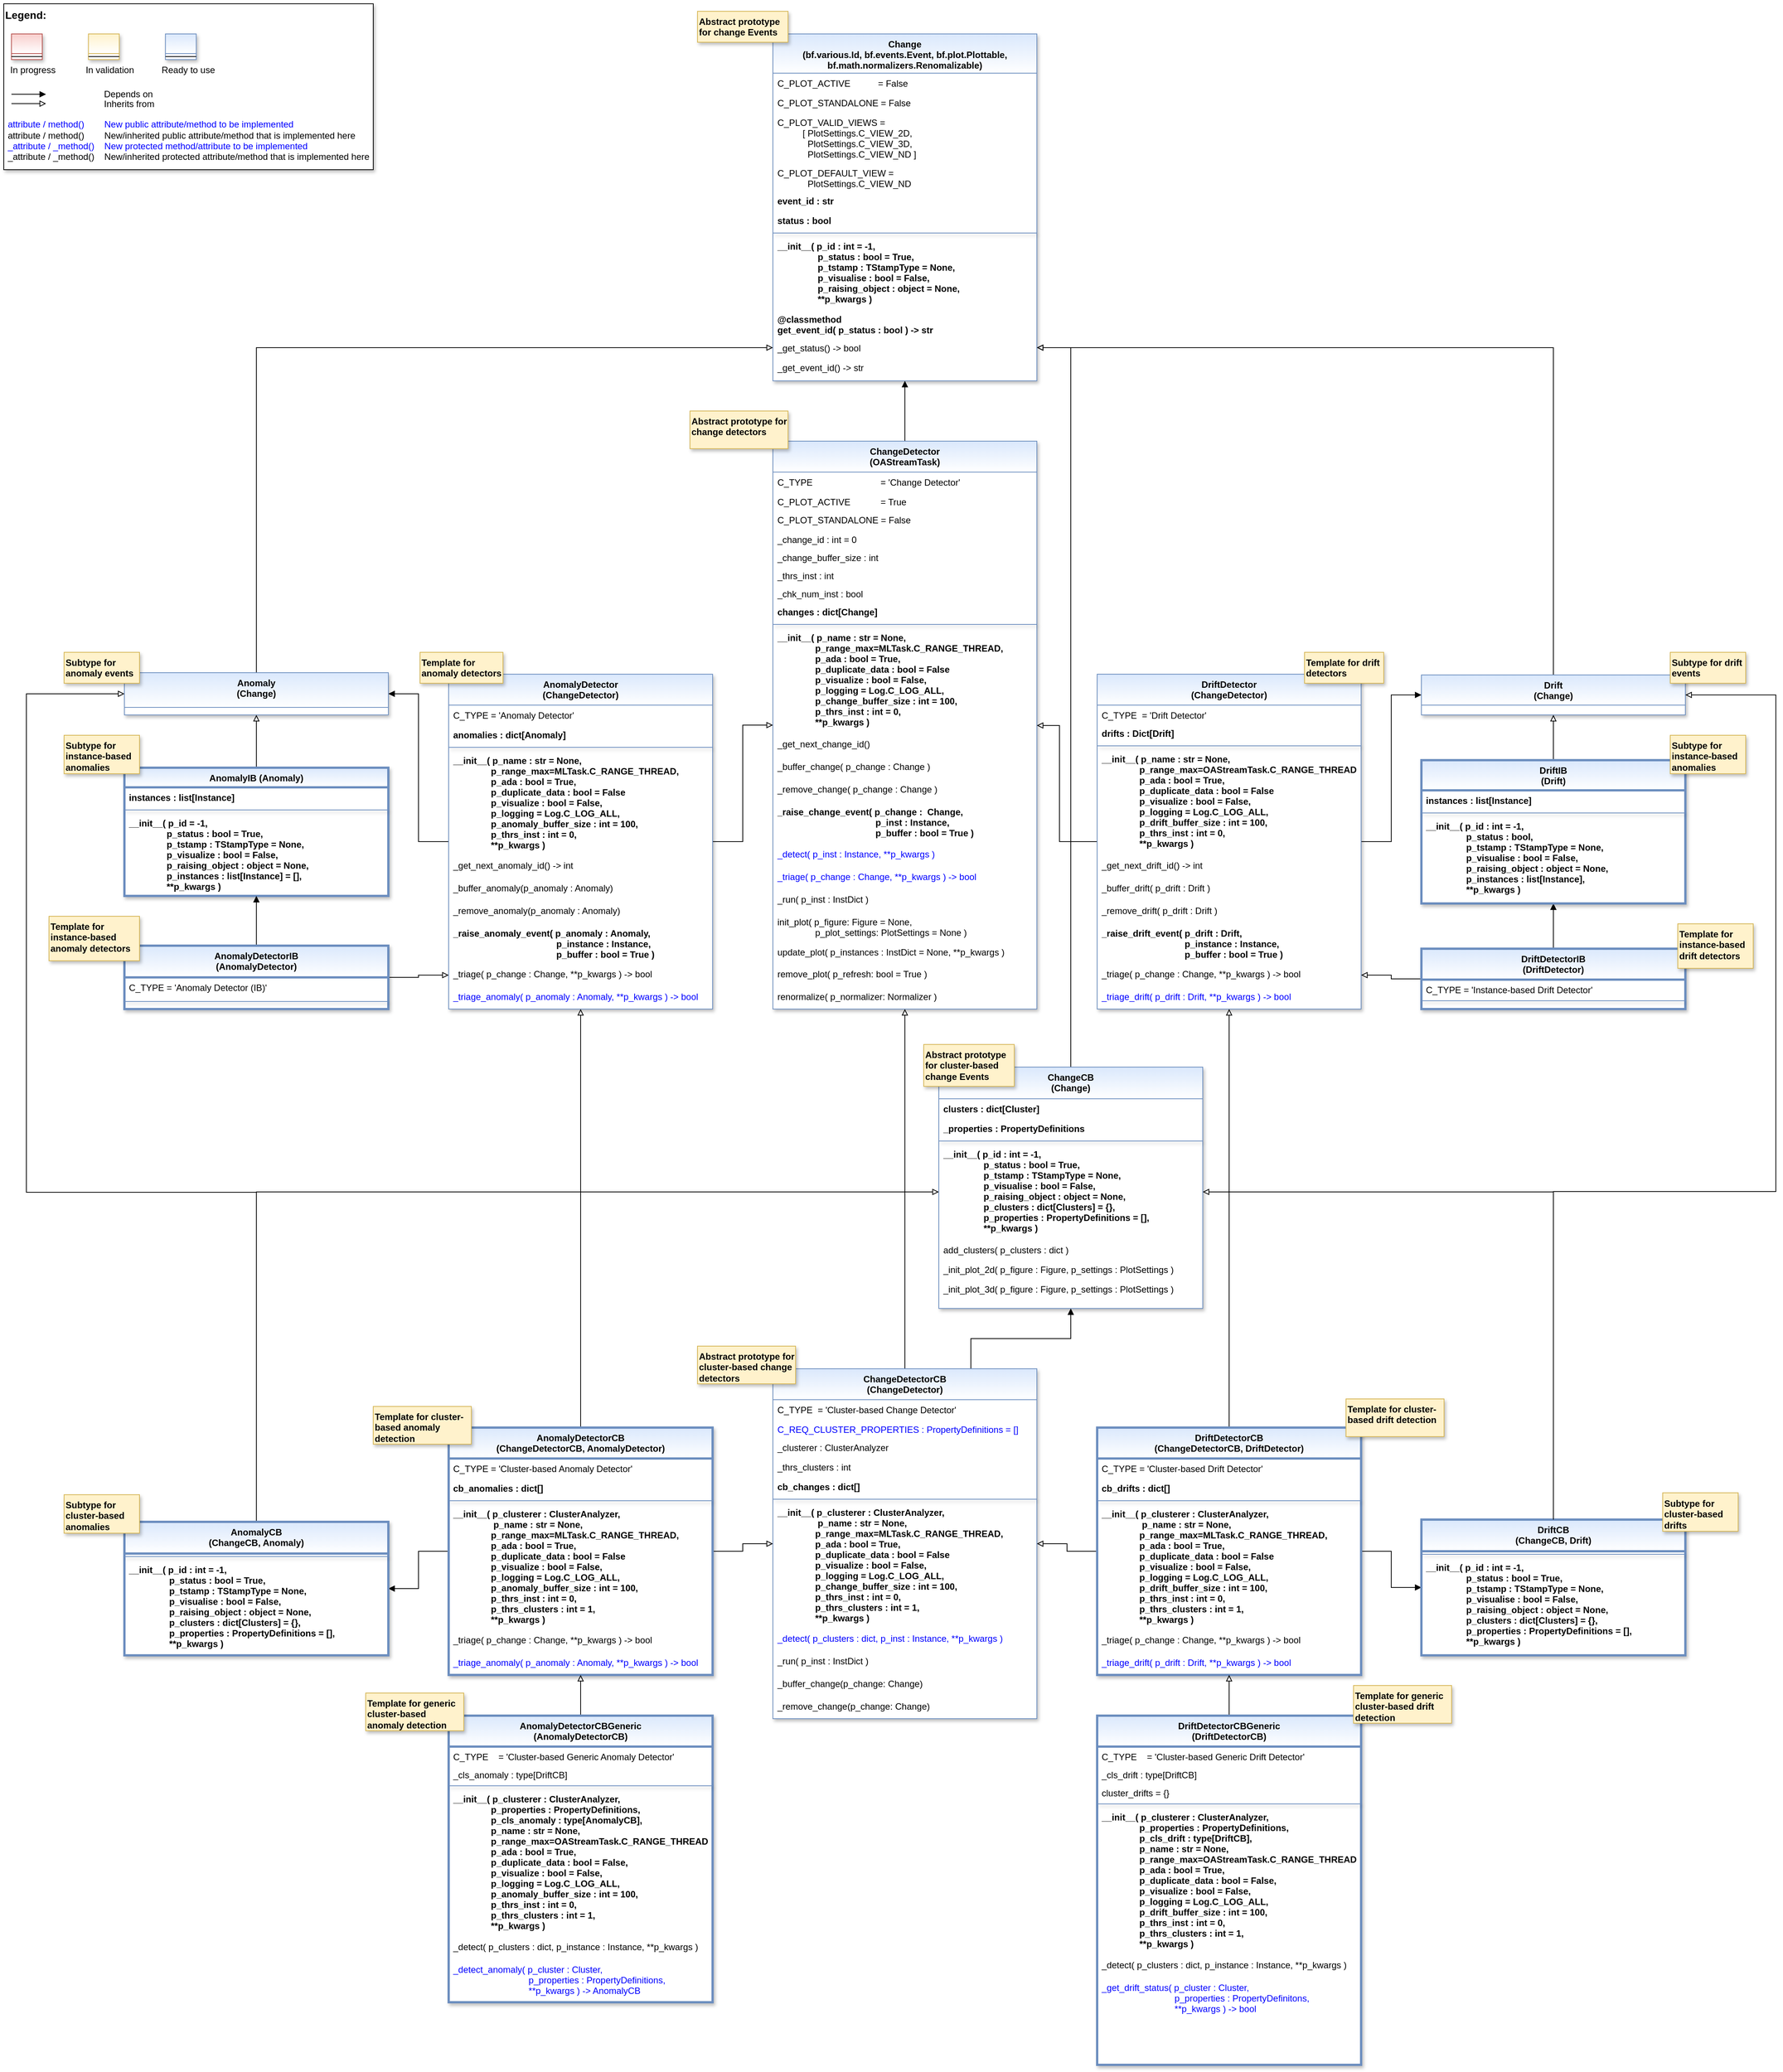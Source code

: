 <mxfile version="24.4.13" type="device">
  <diagram id="C5RBs43oDa-KdzZeNtuy" name="Page-1">
    <mxGraphModel dx="1595" dy="758" grid="1" gridSize="10" guides="1" tooltips="1" connect="1" arrows="1" fold="1" page="1" pageScale="1" pageWidth="2336" pageHeight="1654" math="0" shadow="0">
      <root>
        <mxCell id="WIyWlLk6GJQsqaUBKTNV-0" />
        <mxCell id="WIyWlLk6GJQsqaUBKTNV-1" parent="WIyWlLk6GJQsqaUBKTNV-0" />
        <mxCell id="fcJVb3HREh7NScvAmxeq-0" value="" style="group" parent="WIyWlLk6GJQsqaUBKTNV-1" vertex="1" connectable="0">
          <mxGeometry x="40" y="40" width="490" height="220" as="geometry" />
        </mxCell>
        <mxCell id="fcJVb3HREh7NScvAmxeq-1" value="&lt;font color=&quot;#000000&quot; size=&quot;1&quot;&gt;&lt;b style=&quot;font-size: 14px&quot;&gt;Legend:&lt;br&gt;&lt;/b&gt;&lt;/font&gt;&lt;br&gt;&lt;br&gt;&lt;br&gt;&lt;font color=&quot;#0000ff&quot; style=&quot;font-size: 6px&quot;&gt;&lt;br&gt;&lt;/font&gt;&lt;span style=&quot;color: rgb(0 , 0 , 0)&quot;&gt;&lt;font style=&quot;font-size: 4px&quot;&gt;&amp;nbsp; &amp;nbsp;&lt;/font&gt;&amp;nbsp;In progress&amp;nbsp; &amp;nbsp; &amp;nbsp; &amp;nbsp; &amp;nbsp; &amp;nbsp; In validation&amp;nbsp; &amp;nbsp; &amp;nbsp; &amp;nbsp; &amp;nbsp; &amp;nbsp;Ready to use&lt;/span&gt;&lt;font color=&quot;#000000&quot;&gt;&amp;nbsp;&lt;br&gt;&lt;/font&gt;&lt;font color=&quot;#0000ff&quot;&gt;&lt;br&gt;&lt;br&gt;&lt;br&gt;&lt;br&gt;&amp;nbsp;attribute / method()&amp;nbsp; &amp;nbsp; &amp;nbsp; &amp;nbsp; New public attribute/method to be implemented&lt;/font&gt;&lt;br&gt;&lt;font color=&quot;#000000&quot;&gt;&amp;nbsp;&lt;/font&gt;&lt;font color=&quot;#000000&quot;&gt;attribute / method()&lt;span&gt; &lt;/span&gt;&amp;nbsp; &amp;nbsp; &amp;nbsp; &amp;nbsp;New/inherited public attribute/method that is implemented here&lt;br&gt;&lt;/font&gt;&lt;font color=&quot;#0000ff&quot;&gt;&amp;nbsp;_attribute /&amp;nbsp;&lt;/font&gt;&lt;font color=&quot;#0000ff&quot;&gt;_method()&amp;nbsp; &amp;nbsp; New protected method/attribute to be implemented&lt;/font&gt;&lt;br&gt;&lt;font color=&quot;#000000&quot;&gt;&amp;nbsp;_attribute / _method()&amp;nbsp; &amp;nbsp; New/inherited protected attribute/method that is implemented here&lt;br&gt;&lt;/font&gt;&lt;font color=&quot;#000000&quot;&gt;&lt;br&gt;&lt;br&gt;&lt;br&gt;&lt;br&gt;&lt;br&gt;&lt;/font&gt;" style="text;html=1;align=left;verticalAlign=top;whiteSpace=wrap;rounded=0;fontColor=#006600;strokeColor=#000000;shadow=1;fillColor=#ffffff;" parent="fcJVb3HREh7NScvAmxeq-0" vertex="1">
          <mxGeometry width="490.0" height="220" as="geometry" />
        </mxCell>
        <mxCell id="fcJVb3HREh7NScvAmxeq-2" value="Depends on" style="endArrow=block;html=1;labelPosition=right;verticalLabelPosition=middle;align=left;verticalAlign=middle;endFill=1;fontSize=12;" parent="fcJVb3HREh7NScvAmxeq-0" edge="1">
          <mxGeometry x="-1623.125" y="-2180" width="51.042" height="50" as="geometry">
            <mxPoint x="10.208" y="120.003" as="sourcePoint" />
            <mxPoint x="55.991" y="120.003" as="targetPoint" />
            <mxPoint x="98" as="offset" />
            <Array as="points">
              <mxPoint x="30.625" y="120" />
            </Array>
          </mxGeometry>
        </mxCell>
        <mxCell id="fcJVb3HREh7NScvAmxeq-3" value="Inherits from" style="endArrow=block;html=1;labelPosition=right;verticalLabelPosition=middle;align=left;verticalAlign=middle;endFill=0;fontSize=12;" parent="fcJVb3HREh7NScvAmxeq-0" edge="1">
          <mxGeometry x="-1623.125" y="-2180" width="51.042" height="50" as="geometry">
            <mxPoint x="10.208" y="132.385" as="sourcePoint" />
            <mxPoint x="55.991" y="132.385" as="targetPoint" />
            <mxPoint x="98" y="1" as="offset" />
          </mxGeometry>
        </mxCell>
        <mxCell id="fcJVb3HREh7NScvAmxeq-4" value="" style="swimlane;fontStyle=3;align=center;verticalAlign=top;childLayout=stackLayout;horizontal=1;startSize=26;horizontalStack=0;resizeParent=1;resizeLast=0;collapsible=1;marginBottom=0;rounded=0;shadow=1;strokeWidth=1;fillColor=#f8cecc;strokeColor=#b85450;gradientColor=#ffffff;swimlaneFillColor=#ffffff;" parent="fcJVb3HREh7NScvAmxeq-0" vertex="1">
          <mxGeometry x="10.208" y="40" width="40.833" height="34" as="geometry">
            <mxRectangle x="230" y="140" width="160" height="26" as="alternateBounds" />
          </mxGeometry>
        </mxCell>
        <mxCell id="fcJVb3HREh7NScvAmxeq-5" value="" style="line;html=1;strokeWidth=1;align=left;verticalAlign=middle;spacingTop=-1;spacingLeft=3;spacingRight=3;rotatable=0;labelPosition=right;points=[];portConstraint=eastwest;" parent="fcJVb3HREh7NScvAmxeq-4" vertex="1">
          <mxGeometry y="26" width="40.833" height="8" as="geometry" />
        </mxCell>
        <mxCell id="fcJVb3HREh7NScvAmxeq-6" value="" style="swimlane;fontStyle=3;align=center;verticalAlign=top;childLayout=stackLayout;horizontal=1;startSize=26;horizontalStack=0;resizeParent=1;resizeLast=0;collapsible=1;marginBottom=0;rounded=0;shadow=1;strokeWidth=1;fillColor=#fff2cc;strokeColor=#d6b656;gradientColor=#ffffff;swimlaneFillColor=#ffffff;" parent="fcJVb3HREh7NScvAmxeq-0" vertex="1">
          <mxGeometry x="112.292" y="40" width="40.833" height="34" as="geometry">
            <mxRectangle x="230" y="140" width="160" height="26" as="alternateBounds" />
          </mxGeometry>
        </mxCell>
        <mxCell id="fcJVb3HREh7NScvAmxeq-7" value="" style="line;html=1;strokeWidth=1;align=left;verticalAlign=middle;spacingTop=-1;spacingLeft=3;spacingRight=3;rotatable=0;labelPosition=right;points=[];portConstraint=eastwest;" parent="fcJVb3HREh7NScvAmxeq-6" vertex="1">
          <mxGeometry y="26" width="40.833" height="8" as="geometry" />
        </mxCell>
        <mxCell id="fcJVb3HREh7NScvAmxeq-8" value="" style="swimlane;fontStyle=3;align=center;verticalAlign=top;childLayout=stackLayout;horizontal=1;startSize=26;horizontalStack=0;resizeParent=1;resizeLast=0;collapsible=1;marginBottom=0;rounded=0;shadow=1;strokeWidth=1;fillColor=#dae8fc;strokeColor=#6c8ebf;gradientColor=#ffffff;swimlaneFillColor=#ffffff;" parent="fcJVb3HREh7NScvAmxeq-0" vertex="1">
          <mxGeometry x="214.375" y="40" width="40.833" height="34" as="geometry">
            <mxRectangle x="230" y="140" width="160" height="26" as="alternateBounds" />
          </mxGeometry>
        </mxCell>
        <mxCell id="fcJVb3HREh7NScvAmxeq-9" value="" style="line;html=1;strokeWidth=1;align=left;verticalAlign=middle;spacingTop=-1;spacingLeft=3;spacingRight=3;rotatable=0;labelPosition=right;points=[];portConstraint=eastwest;" parent="fcJVb3HREh7NScvAmxeq-8" vertex="1">
          <mxGeometry y="26" width="40.833" height="8" as="geometry" />
        </mxCell>
        <mxCell id="0cJ1NAXk0Xtcf3CmwPfC-0" style="edgeStyle=orthogonalEdgeStyle;rounded=0;orthogonalLoop=1;jettySize=auto;html=1;endArrow=block;endFill=1;" parent="WIyWlLk6GJQsqaUBKTNV-1" source="4use4ZCXdNiZSNTW99xv-1" target="4use4ZCXdNiZSNTW99xv-16" edge="1">
          <mxGeometry relative="1" as="geometry" />
        </mxCell>
        <mxCell id="4use4ZCXdNiZSNTW99xv-1" value="ChangeDetector&#xa;(OAStreamTask)" style="swimlane;align=center;verticalAlign=top;childLayout=stackLayout;horizontal=1;startSize=41;horizontalStack=0;resizeParent=1;resizeLast=0;collapsible=1;marginBottom=0;rounded=0;shadow=1;strokeWidth=1;fillColor=#dae8fc;strokeColor=#6c8ebf;swimlaneFillColor=#ffffff;gradientColor=#FFFFFF;" parent="WIyWlLk6GJQsqaUBKTNV-1" vertex="1">
          <mxGeometry x="1060" y="620" width="350" height="753" as="geometry">
            <mxRectangle x="230" y="140" width="160" height="26" as="alternateBounds" />
          </mxGeometry>
        </mxCell>
        <mxCell id="4use4ZCXdNiZSNTW99xv-2" value="C_TYPE                           = &#39;Change Detector&#39;" style="text;align=left;verticalAlign=top;spacingLeft=4;spacingRight=4;overflow=hidden;rotatable=0;points=[[0,0.5],[1,0.5]];portConstraint=eastwest;fontStyle=0;fontColor=default;" parent="4use4ZCXdNiZSNTW99xv-1" vertex="1">
          <mxGeometry y="41" width="350" height="26" as="geometry" />
        </mxCell>
        <mxCell id="oLJumqx1HHhM9YScGNT0-0" value="C_PLOT_ACTIVE&amp;nbsp; &amp;nbsp; &amp;nbsp; &amp;nbsp; &amp;nbsp;&lt;span style=&quot;white-space: pre;&quot;&gt;&#x9;&lt;/span&gt;&amp;nbsp;= True" style="text;align=left;verticalAlign=top;spacingLeft=4;spacingRight=4;overflow=hidden;rotatable=0;points=[[0,0.5],[1,0.5]];portConstraint=eastwest;html=1;" parent="4use4ZCXdNiZSNTW99xv-1" vertex="1">
          <mxGeometry y="67" width="350" height="24" as="geometry" />
        </mxCell>
        <mxCell id="iRqbgX-deYLXcJWkZiLP-0" value="C_PLOT_STANDALONE = False" style="text;align=left;verticalAlign=top;spacingLeft=4;spacingRight=4;overflow=hidden;rotatable=0;points=[[0,0.5],[1,0.5]];portConstraint=eastwest;" parent="4use4ZCXdNiZSNTW99xv-1" vertex="1">
          <mxGeometry y="91" width="350" height="26" as="geometry" />
        </mxCell>
        <mxCell id="K-uiR6WVb6SvZu_kqw6H-5" value="_change_id : int = 0" style="text;align=left;verticalAlign=top;spacingLeft=4;spacingRight=4;overflow=hidden;rotatable=0;points=[[0,0.5],[1,0.5]];portConstraint=eastwest;" parent="4use4ZCXdNiZSNTW99xv-1" vertex="1">
          <mxGeometry y="117" width="350" height="24" as="geometry" />
        </mxCell>
        <mxCell id="Lc1qOGf0GpVHGxsOyzFd-0" value="_change_buffer_size : int" style="text;align=left;verticalAlign=top;spacingLeft=4;spacingRight=4;overflow=hidden;rotatable=0;points=[[0,0.5],[1,0.5]];portConstraint=eastwest;" parent="4use4ZCXdNiZSNTW99xv-1" vertex="1">
          <mxGeometry y="141" width="350" height="24" as="geometry" />
        </mxCell>
        <mxCell id="8DNwKKLDSiER4BuiegUp-0" value="_thrs_inst : int" style="text;align=left;verticalAlign=top;spacingLeft=4;spacingRight=4;overflow=hidden;rotatable=0;points=[[0,0.5],[1,0.5]];portConstraint=eastwest;" parent="4use4ZCXdNiZSNTW99xv-1" vertex="1">
          <mxGeometry y="165" width="350" height="24" as="geometry" />
        </mxCell>
        <mxCell id="L57KMNoLwt6aIxZQUkGj-0" value="_chk_num_inst : bool" style="text;align=left;verticalAlign=top;spacingLeft=4;spacingRight=4;overflow=hidden;rotatable=0;points=[[0,0.5],[1,0.5]];portConstraint=eastwest;" parent="4use4ZCXdNiZSNTW99xv-1" vertex="1">
          <mxGeometry y="189" width="350" height="24" as="geometry" />
        </mxCell>
        <mxCell id="7JkVl93vQoOUYRVFK4Rs-0" value="changes : dict[Change]" style="text;align=left;verticalAlign=top;spacingLeft=4;spacingRight=4;overflow=hidden;rotatable=0;points=[[0,0.5],[1,0.5]];portConstraint=eastwest;fontStyle=1" parent="4use4ZCXdNiZSNTW99xv-1" vertex="1">
          <mxGeometry y="213" width="350" height="26" as="geometry" />
        </mxCell>
        <mxCell id="4use4ZCXdNiZSNTW99xv-5" value="" style="line;html=1;strokeWidth=1;align=center;verticalAlign=top;spacingTop=-1;spacingLeft=3;spacingRight=3;rotatable=0;labelPosition=right;points=[];portConstraint=eastwest;rounded=0;shadow=1;strokeColor=#6c8ebf;swimlaneFillColor=#ffffff;fontFamily=Helvetica;fontSize=12;fontColor=default;fontStyle=3;fillColor=#dae8fc;gradientColor=#ffffff;" parent="4use4ZCXdNiZSNTW99xv-1" vertex="1">
          <mxGeometry y="239" width="350" height="8" as="geometry" />
        </mxCell>
        <mxCell id="4use4ZCXdNiZSNTW99xv-6" value="__init__( p_name : str = None,&#xa;               p_range_max=MLTask.C_RANGE_THREAD,&#xa;               p_ada : bool = True,&#xa;               p_duplicate_data : bool = False&#xa;               p_visualize : bool = False,&#xa;               p_logging = Log.C_LOG_ALL,&#xa;               p_change_buffer_size : int = 100,&#xa;               p_thrs_inst : int = 0,&#xa;               **p_kwargs )" style="text;align=left;verticalAlign=top;spacingLeft=4;spacingRight=4;overflow=hidden;rotatable=0;points=[[0,0.5],[1,0.5]];portConstraint=eastwest;fontStyle=1" parent="4use4ZCXdNiZSNTW99xv-1" vertex="1">
          <mxGeometry y="247" width="350" height="141" as="geometry" />
        </mxCell>
        <mxCell id="N38WU9mJ-Era6qwWuLtT-0" value="_get_next_change_id()" style="text;align=left;verticalAlign=top;spacingLeft=4;spacingRight=4;overflow=hidden;rotatable=0;points=[[0,0.5],[1,0.5]];portConstraint=eastwest;shadow=1;" parent="4use4ZCXdNiZSNTW99xv-1" vertex="1">
          <mxGeometry y="388" width="350" height="30" as="geometry" />
        </mxCell>
        <mxCell id="oLJumqx1HHhM9YScGNT0-2" value="_buffer_change( p_change : Change )" style="text;align=left;verticalAlign=top;spacingLeft=4;spacingRight=4;overflow=hidden;rotatable=0;points=[[0,0.5],[1,0.5]];portConstraint=eastwest;shadow=1;" parent="4use4ZCXdNiZSNTW99xv-1" vertex="1">
          <mxGeometry y="418" width="350" height="30" as="geometry" />
        </mxCell>
        <mxCell id="oLJumqx1HHhM9YScGNT0-3" value="_remove_change( p_change : Change )" style="text;align=left;verticalAlign=top;spacingLeft=4;spacingRight=4;overflow=hidden;rotatable=0;points=[[0,0.5],[1,0.5]];portConstraint=eastwest;shadow=1;" parent="4use4ZCXdNiZSNTW99xv-1" vertex="1">
          <mxGeometry y="448" width="350" height="30" as="geometry" />
        </mxCell>
        <mxCell id="oLJumqx1HHhM9YScGNT0-4" value="_raise_change_event( p_change :  Change, &#xa;                                       p_inst : Instance,&#xa;                                       p_buffer : bool = True )" style="text;align=left;verticalAlign=top;spacingLeft=4;spacingRight=4;overflow=hidden;rotatable=0;points=[[0,0.5],[1,0.5]];portConstraint=eastwest;shadow=1;fontStyle=1" parent="4use4ZCXdNiZSNTW99xv-1" vertex="1">
          <mxGeometry y="478" width="350" height="56" as="geometry" />
        </mxCell>
        <mxCell id="azBydEVot9yI6jtSICJJ-4" value="_detect( p_inst : Instance, **p_kwargs )" style="text;align=left;verticalAlign=top;spacingLeft=4;spacingRight=4;overflow=hidden;rotatable=0;points=[[0,0.5],[1,0.5]];portConstraint=eastwest;shadow=1;fontColor=#0000FF;" parent="4use4ZCXdNiZSNTW99xv-1" vertex="1">
          <mxGeometry y="534" width="350" height="30" as="geometry" />
        </mxCell>
        <mxCell id="azBydEVot9yI6jtSICJJ-5" value="_triage( p_change : Change, **p_kwargs ) -&gt; bool" style="text;align=left;verticalAlign=top;spacingLeft=4;spacingRight=4;overflow=hidden;rotatable=0;points=[[0,0.5],[1,0.5]];portConstraint=eastwest;shadow=1;fontColor=#0000FF;" parent="4use4ZCXdNiZSNTW99xv-1" vertex="1">
          <mxGeometry y="564" width="350" height="30" as="geometry" />
        </mxCell>
        <mxCell id="azBydEVot9yI6jtSICJJ-3" value="_run( p_inst : InstDict )" style="text;align=left;verticalAlign=top;spacingLeft=4;spacingRight=4;overflow=hidden;rotatable=0;points=[[0,0.5],[1,0.5]];portConstraint=eastwest;shadow=1;fontColor=default;" parent="4use4ZCXdNiZSNTW99xv-1" vertex="1">
          <mxGeometry y="594" width="350" height="30" as="geometry" />
        </mxCell>
        <mxCell id="oLJumqx1HHhM9YScGNT0-5" value="init_plot( p_figure: Figure = None,&#xa;               p_plot_settings: PlotSettings = None )" style="text;align=left;verticalAlign=top;spacingLeft=4;spacingRight=4;overflow=hidden;rotatable=0;points=[[0,0.5],[1,0.5]];portConstraint=eastwest;shadow=1;fontStyle=0" parent="4use4ZCXdNiZSNTW99xv-1" vertex="1">
          <mxGeometry y="624" width="350" height="40" as="geometry" />
        </mxCell>
        <mxCell id="oLJumqx1HHhM9YScGNT0-6" value="update_plot( p_instances : InstDict = None, **p_kwargs )" style="text;align=left;verticalAlign=top;spacingLeft=4;spacingRight=4;overflow=hidden;rotatable=0;points=[[0,0.5],[1,0.5]];portConstraint=eastwest;shadow=1;fontStyle=0" parent="4use4ZCXdNiZSNTW99xv-1" vertex="1">
          <mxGeometry y="664" width="350" height="29" as="geometry" />
        </mxCell>
        <mxCell id="oLJumqx1HHhM9YScGNT0-7" value="remove_plot( p_refresh: bool = True )" style="text;align=left;verticalAlign=top;spacingLeft=4;spacingRight=4;overflow=hidden;rotatable=0;points=[[0,0.5],[1,0.5]];portConstraint=eastwest;shadow=1;fontStyle=0" parent="4use4ZCXdNiZSNTW99xv-1" vertex="1">
          <mxGeometry y="693" width="350" height="30" as="geometry" />
        </mxCell>
        <mxCell id="hOcUKRqpv3udX4BvXm5B-0" value="renormalize( p_normalizer: Normalizer ) " style="text;align=left;verticalAlign=top;spacingLeft=4;spacingRight=4;overflow=hidden;rotatable=0;points=[[0,0.5],[1,0.5]];portConstraint=eastwest;shadow=1;fontStyle=0" parent="4use4ZCXdNiZSNTW99xv-1" vertex="1">
          <mxGeometry y="723" width="350" height="30" as="geometry" />
        </mxCell>
        <mxCell id="4use4ZCXdNiZSNTW99xv-16" value="Change&#xa;(bf.various.Id, bf.events.Event, bf.plot.Plottable,&#xa;bf.math.normalizers.Renomalizable)" style="swimlane;fontStyle=1;align=center;verticalAlign=top;childLayout=stackLayout;horizontal=1;startSize=52;horizontalStack=0;resizeParent=1;resizeLast=0;collapsible=1;marginBottom=0;rounded=0;shadow=1;strokeWidth=1;fillColor=#dae8fc;strokeColor=#6c8ebf;swimlaneFillColor=#ffffff;fontFamily=Helvetica;fontSize=12;gradientColor=#FFFFFF;" parent="WIyWlLk6GJQsqaUBKTNV-1" vertex="1">
          <mxGeometry x="1060" y="80" width="350" height="460" as="geometry">
            <mxRectangle x="230" y="140" width="160" height="26" as="alternateBounds" />
          </mxGeometry>
        </mxCell>
        <mxCell id="oLJumqx1HHhM9YScGNT0-23" value="C_PLOT_ACTIVE           = False" style="text;align=left;verticalAlign=top;spacingLeft=4;spacingRight=4;overflow=hidden;rotatable=0;points=[[0,0.5],[1,0.5]];portConstraint=eastwest;" parent="4use4ZCXdNiZSNTW99xv-16" vertex="1">
          <mxGeometry y="52" width="350" height="26" as="geometry" />
        </mxCell>
        <mxCell id="oLJumqx1HHhM9YScGNT0-24" value="C_PLOT_STANDALONE = False" style="text;align=left;verticalAlign=top;spacingLeft=4;spacingRight=4;overflow=hidden;rotatable=0;points=[[0,0.5],[1,0.5]];portConstraint=eastwest;" parent="4use4ZCXdNiZSNTW99xv-16" vertex="1">
          <mxGeometry y="78" width="350" height="26" as="geometry" />
        </mxCell>
        <mxCell id="oLJumqx1HHhM9YScGNT0-25" value="C_PLOT_VALID_VIEWS = &#xa;          [ PlotSettings.C_VIEW_2D, &#xa;            PlotSettings.C_VIEW_3D, &#xa;            PlotSettings.C_VIEW_ND ]" style="text;align=left;verticalAlign=top;spacingLeft=4;spacingRight=4;overflow=hidden;rotatable=0;points=[[0,0.5],[1,0.5]];portConstraint=eastwest;" parent="4use4ZCXdNiZSNTW99xv-16" vertex="1">
          <mxGeometry y="104" width="350" height="67" as="geometry" />
        </mxCell>
        <mxCell id="oLJumqx1HHhM9YScGNT0-26" value="C_PLOT_DEFAULT_VIEW = &#xa;            PlotSettings.C_VIEW_ND" style="text;align=left;verticalAlign=top;spacingLeft=4;spacingRight=4;overflow=hidden;rotatable=0;points=[[0,0.5],[1,0.5]];portConstraint=eastwest;" parent="4use4ZCXdNiZSNTW99xv-16" vertex="1">
          <mxGeometry y="171" width="350" height="37" as="geometry" />
        </mxCell>
        <mxCell id="K-uiR6WVb6SvZu_kqw6H-1" value="event_id : str" style="text;align=left;verticalAlign=top;spacingLeft=4;spacingRight=4;overflow=hidden;rotatable=0;points=[[0,0.5],[1,0.5]];portConstraint=eastwest;fontStyle=1" parent="4use4ZCXdNiZSNTW99xv-16" vertex="1">
          <mxGeometry y="208" width="350" height="26" as="geometry" />
        </mxCell>
        <mxCell id="azBydEVot9yI6jtSICJJ-0" value="status : bool" style="text;align=left;verticalAlign=top;spacingLeft=4;spacingRight=4;overflow=hidden;rotatable=0;points=[[0,0.5],[1,0.5]];portConstraint=eastwest;fontStyle=1" parent="4use4ZCXdNiZSNTW99xv-16" vertex="1">
          <mxGeometry y="234" width="350" height="26" as="geometry" />
        </mxCell>
        <mxCell id="4use4ZCXdNiZSNTW99xv-20" value="" style="line;html=1;strokeWidth=1;align=center;verticalAlign=top;spacingTop=-1;spacingLeft=3;spacingRight=3;rotatable=0;labelPosition=right;points=[];portConstraint=eastwest;rounded=0;shadow=1;strokeColor=#6c8ebf;swimlaneFillColor=#ffffff;fontFamily=Helvetica;fontSize=12;fontColor=default;fontStyle=1;fillColor=#dae8fc;gradientColor=#ffffff;" parent="4use4ZCXdNiZSNTW99xv-16" vertex="1">
          <mxGeometry y="260" width="350" height="8" as="geometry" />
        </mxCell>
        <mxCell id="4use4ZCXdNiZSNTW99xv-21" value="__init__( p_id : int = -1,&#xa;                p_status : bool = True,&#xa;                p_tstamp : TStampType = None,&#xa;                p_visualise : bool = False,&#xa;                p_raising_object : object = None,&#xa;                **p_kwargs )" style="text;align=left;verticalAlign=top;spacingLeft=4;spacingRight=4;overflow=hidden;rotatable=0;points=[[0,0.5],[1,0.5]];portConstraint=eastwest;fontStyle=1" parent="4use4ZCXdNiZSNTW99xv-16" vertex="1">
          <mxGeometry y="268" width="350" height="97" as="geometry" />
        </mxCell>
        <mxCell id="IegvnzxpX1ZSIK_RxJHY-0" value="@classmethod&#xa;get_event_id( p_status : bool ) -&gt; str" style="text;align=left;verticalAlign=top;spacingLeft=4;spacingRight=4;overflow=hidden;rotatable=0;points=[[0,0.5],[1,0.5]];portConstraint=eastwest;fontStyle=1" parent="4use4ZCXdNiZSNTW99xv-16" vertex="1">
          <mxGeometry y="365" width="350" height="38" as="geometry" />
        </mxCell>
        <mxCell id="azBydEVot9yI6jtSICJJ-2" value="_get_status() -&gt; bool" style="text;align=left;verticalAlign=top;spacingLeft=4;spacingRight=4;overflow=hidden;rotatable=0;points=[[0,0.5],[1,0.5]];portConstraint=eastwest;fontStyle=0" parent="4use4ZCXdNiZSNTW99xv-16" vertex="1">
          <mxGeometry y="403" width="350" height="26" as="geometry" />
        </mxCell>
        <mxCell id="azBydEVot9yI6jtSICJJ-1" value="_get_event_id() -&gt; str" style="text;align=left;verticalAlign=top;spacingLeft=4;spacingRight=4;overflow=hidden;rotatable=0;points=[[0,0.5],[1,0.5]];portConstraint=eastwest;fontStyle=0" parent="4use4ZCXdNiZSNTW99xv-16" vertex="1">
          <mxGeometry y="429" width="350" height="26" as="geometry" />
        </mxCell>
        <mxCell id="2PxFUsdKY2rTfC8V-BGI-24" style="edgeStyle=orthogonalEdgeStyle;rounded=0;orthogonalLoop=1;jettySize=auto;html=1;endArrow=block;endFill=1;" parent="WIyWlLk6GJQsqaUBKTNV-1" source="2PxFUsdKY2rTfC8V-BGI-0" target="2PxFUsdKY2rTfC8V-BGI-11" edge="1">
          <mxGeometry relative="1" as="geometry" />
        </mxCell>
        <mxCell id="2PxFUsdKY2rTfC8V-BGI-28" style="edgeStyle=orthogonalEdgeStyle;rounded=0;orthogonalLoop=1;jettySize=auto;html=1;endArrow=block;endFill=0;" parent="WIyWlLk6GJQsqaUBKTNV-1" source="2PxFUsdKY2rTfC8V-BGI-0" target="4use4ZCXdNiZSNTW99xv-1" edge="1">
          <mxGeometry relative="1" as="geometry" />
        </mxCell>
        <mxCell id="2PxFUsdKY2rTfC8V-BGI-0" value="AnomalyDetector&#xa;(ChangeDetector)" style="swimlane;align=center;verticalAlign=top;childLayout=stackLayout;horizontal=1;startSize=41;horizontalStack=0;resizeParent=1;resizeLast=0;collapsible=1;marginBottom=0;rounded=0;shadow=1;strokeWidth=1;fillColor=#dae8fc;strokeColor=#6c8ebf;swimlaneFillColor=#ffffff;gradientColor=#FFFFFF;" parent="WIyWlLk6GJQsqaUBKTNV-1" vertex="1">
          <mxGeometry x="630" y="929" width="350" height="444" as="geometry">
            <mxRectangle x="230" y="140" width="160" height="26" as="alternateBounds" />
          </mxGeometry>
        </mxCell>
        <mxCell id="2PxFUsdKY2rTfC8V-BGI-1" value="C_TYPE = &#39;Anomaly Detector&#39;" style="text;align=left;verticalAlign=top;spacingLeft=4;spacingRight=4;overflow=hidden;rotatable=0;points=[[0,0.5],[1,0.5]];portConstraint=eastwest;fontStyle=0;fontColor=default;" parent="2PxFUsdKY2rTfC8V-BGI-0" vertex="1">
          <mxGeometry y="41" width="350" height="26" as="geometry" />
        </mxCell>
        <mxCell id="2PxFUsdKY2rTfC8V-BGI-2" value="anomalies : dict[Anomaly]" style="text;align=left;verticalAlign=top;spacingLeft=4;spacingRight=4;overflow=hidden;rotatable=0;points=[[0,0.5],[1,0.5]];portConstraint=eastwest;fontStyle=1" parent="2PxFUsdKY2rTfC8V-BGI-0" vertex="1">
          <mxGeometry y="67" width="350" height="26" as="geometry" />
        </mxCell>
        <mxCell id="2PxFUsdKY2rTfC8V-BGI-3" value="" style="line;html=1;strokeWidth=1;align=center;verticalAlign=top;spacingTop=-1;spacingLeft=3;spacingRight=3;rotatable=0;labelPosition=right;points=[];portConstraint=eastwest;rounded=0;shadow=1;strokeColor=#6c8ebf;swimlaneFillColor=#ffffff;fontFamily=Helvetica;fontSize=12;fontColor=default;fontStyle=3;fillColor=#dae8fc;gradientColor=#ffffff;" parent="2PxFUsdKY2rTfC8V-BGI-0" vertex="1">
          <mxGeometry y="93" width="350" height="8" as="geometry" />
        </mxCell>
        <mxCell id="2PxFUsdKY2rTfC8V-BGI-4" value="__init__( p_name : str = None,&#xa;               p_range_max=MLTask.C_RANGE_THREAD,&#xa;               p_ada : bool = True,&#xa;               p_duplicate_data : bool = False&#xa;               p_visualize : bool = False,&#xa;               p_logging = Log.C_LOG_ALL,&#xa;               p_anomaly_buffer_size : int = 100,&#xa;               p_thrs_inst : int = 0,&#xa;               **p_kwargs )" style="text;align=left;verticalAlign=top;spacingLeft=4;spacingRight=4;overflow=hidden;rotatable=0;points=[[0,0.5],[1,0.5]];portConstraint=eastwest;fontStyle=1" parent="2PxFUsdKY2rTfC8V-BGI-0" vertex="1">
          <mxGeometry y="101" width="350" height="139" as="geometry" />
        </mxCell>
        <mxCell id="2PxFUsdKY2rTfC8V-BGI-5" value="_get_next_anomaly_id() -&gt; int" style="text;align=left;verticalAlign=top;spacingLeft=4;spacingRight=4;overflow=hidden;rotatable=0;points=[[0,0.5],[1,0.5]];portConstraint=eastwest;shadow=1;" parent="2PxFUsdKY2rTfC8V-BGI-0" vertex="1">
          <mxGeometry y="240" width="350" height="30" as="geometry" />
        </mxCell>
        <mxCell id="2PxFUsdKY2rTfC8V-BGI-6" value="_buffer_anomaly(p_anomaly : Anomaly)" style="text;align=left;verticalAlign=top;spacingLeft=4;spacingRight=4;overflow=hidden;rotatable=0;points=[[0,0.5],[1,0.5]];portConstraint=eastwest;shadow=1;" parent="2PxFUsdKY2rTfC8V-BGI-0" vertex="1">
          <mxGeometry y="270" width="350" height="30" as="geometry" />
        </mxCell>
        <mxCell id="2PxFUsdKY2rTfC8V-BGI-7" value="_remove_anomaly(p_anomaly : Anomaly)" style="text;align=left;verticalAlign=top;spacingLeft=4;spacingRight=4;overflow=hidden;rotatable=0;points=[[0,0.5],[1,0.5]];portConstraint=eastwest;shadow=1;" parent="2PxFUsdKY2rTfC8V-BGI-0" vertex="1">
          <mxGeometry y="300" width="350" height="30" as="geometry" />
        </mxCell>
        <mxCell id="2PxFUsdKY2rTfC8V-BGI-8" value="_raise_anomaly_event( p_anomaly : Anomaly,&#xa;                                         p_instance : Instance, &#xa;                                         p_buffer : bool = True )" style="text;align=left;verticalAlign=top;spacingLeft=4;spacingRight=4;overflow=hidden;rotatable=0;points=[[0,0.5],[1,0.5]];portConstraint=eastwest;shadow=1;fontStyle=1" parent="2PxFUsdKY2rTfC8V-BGI-0" vertex="1">
          <mxGeometry y="330" width="350" height="54" as="geometry" />
        </mxCell>
        <mxCell id="2PxFUsdKY2rTfC8V-BGI-9" value="_triage( p_change : Change, **p_kwargs ) -&gt; bool" style="text;align=left;verticalAlign=top;spacingLeft=4;spacingRight=4;overflow=hidden;rotatable=0;points=[[0,0.5],[1,0.5]];portConstraint=eastwest;shadow=1;" parent="2PxFUsdKY2rTfC8V-BGI-0" vertex="1">
          <mxGeometry y="384" width="350" height="30" as="geometry" />
        </mxCell>
        <mxCell id="2PxFUsdKY2rTfC8V-BGI-10" value="_triage_anomaly( p_anomaly : Anomaly, **p_kwargs ) -&gt; bool" style="text;align=left;verticalAlign=top;spacingLeft=4;spacingRight=4;overflow=hidden;rotatable=0;points=[[0,0.5],[1,0.5]];portConstraint=eastwest;shadow=1;fontColor=#0000FF;" parent="2PxFUsdKY2rTfC8V-BGI-0" vertex="1">
          <mxGeometry y="414" width="350" height="30" as="geometry" />
        </mxCell>
        <mxCell id="2PxFUsdKY2rTfC8V-BGI-32" style="edgeStyle=orthogonalEdgeStyle;rounded=0;orthogonalLoop=1;jettySize=auto;html=1;endArrow=block;endFill=0;entryX=0;entryY=0.5;entryDx=0;entryDy=0;exitX=0.5;exitY=0;exitDx=0;exitDy=0;" parent="WIyWlLk6GJQsqaUBKTNV-1" source="2PxFUsdKY2rTfC8V-BGI-11" target="azBydEVot9yI6jtSICJJ-2" edge="1">
          <mxGeometry relative="1" as="geometry">
            <Array as="points">
              <mxPoint x="375" y="496" />
            </Array>
          </mxGeometry>
        </mxCell>
        <mxCell id="2PxFUsdKY2rTfC8V-BGI-11" value="Anomaly &#xa;(Change)" style="swimlane;fontStyle=1;align=center;verticalAlign=top;childLayout=stackLayout;horizontal=1;startSize=46;horizontalStack=0;resizeParent=1;resizeLast=0;collapsible=1;marginBottom=0;rounded=0;shadow=1;strokeWidth=1;fillColor=#dae8fc;strokeColor=#6c8ebf;swimlaneFillColor=#ffffff;fontFamily=Helvetica;fontSize=12;gradientColor=#FFFFFF;" parent="WIyWlLk6GJQsqaUBKTNV-1" vertex="1">
          <mxGeometry x="200" y="927" width="350" height="56" as="geometry">
            <mxRectangle x="230" y="140" width="160" height="26" as="alternateBounds" />
          </mxGeometry>
        </mxCell>
        <mxCell id="2PxFUsdKY2rTfC8V-BGI-27" style="edgeStyle=orthogonalEdgeStyle;rounded=0;orthogonalLoop=1;jettySize=auto;html=1;endArrow=block;endFill=1;" parent="WIyWlLk6GJQsqaUBKTNV-1" source="2PxFUsdKY2rTfC8V-BGI-12" target="2PxFUsdKY2rTfC8V-BGI-23" edge="1">
          <mxGeometry relative="1" as="geometry" />
        </mxCell>
        <mxCell id="2PxFUsdKY2rTfC8V-BGI-29" style="edgeStyle=orthogonalEdgeStyle;rounded=0;orthogonalLoop=1;jettySize=auto;html=1;endArrow=block;endFill=0;" parent="WIyWlLk6GJQsqaUBKTNV-1" source="2PxFUsdKY2rTfC8V-BGI-12" target="4use4ZCXdNiZSNTW99xv-1" edge="1">
          <mxGeometry relative="1" as="geometry">
            <Array as="points">
              <mxPoint x="1440" y="1151" />
              <mxPoint x="1440" y="997" />
            </Array>
          </mxGeometry>
        </mxCell>
        <mxCell id="2PxFUsdKY2rTfC8V-BGI-12" value="DriftDetector&#xa;(ChangeDetector)" style="swimlane;align=center;verticalAlign=top;childLayout=stackLayout;horizontal=1;startSize=41;horizontalStack=0;resizeParent=1;resizeLast=0;collapsible=1;marginBottom=0;rounded=0;shadow=1;strokeWidth=1;fillColor=#dae8fc;strokeColor=#6c8ebf;swimlaneFillColor=#ffffff;gradientColor=#FFFFFF;" parent="WIyWlLk6GJQsqaUBKTNV-1" vertex="1">
          <mxGeometry x="1490" y="929" width="350" height="444" as="geometry">
            <mxRectangle x="230" y="140" width="160" height="26" as="alternateBounds" />
          </mxGeometry>
        </mxCell>
        <mxCell id="2PxFUsdKY2rTfC8V-BGI-13" value="C_TYPE  = &#39;Drift Detector&#39;" style="text;align=left;verticalAlign=top;spacingLeft=4;spacingRight=4;overflow=hidden;rotatable=0;points=[[0,0.5],[1,0.5]];portConstraint=eastwest;" parent="2PxFUsdKY2rTfC8V-BGI-12" vertex="1">
          <mxGeometry y="41" width="350" height="24" as="geometry" />
        </mxCell>
        <mxCell id="2PxFUsdKY2rTfC8V-BGI-14" value="drifts : Dict[Drift]" style="text;align=left;verticalAlign=top;spacingLeft=4;spacingRight=4;overflow=hidden;rotatable=0;points=[[0,0.5],[1,0.5]];portConstraint=eastwest;fontStyle=1" parent="2PxFUsdKY2rTfC8V-BGI-12" vertex="1">
          <mxGeometry y="65" width="350" height="26" as="geometry" />
        </mxCell>
        <mxCell id="2PxFUsdKY2rTfC8V-BGI-15" value="" style="line;html=1;strokeWidth=1;align=center;verticalAlign=top;spacingTop=-1;spacingLeft=3;spacingRight=3;rotatable=0;labelPosition=right;points=[];portConstraint=eastwest;rounded=0;shadow=1;strokeColor=#6c8ebf;swimlaneFillColor=#ffffff;fontFamily=Helvetica;fontSize=12;fontColor=default;fontStyle=3;fillColor=#dae8fc;gradientColor=#ffffff;" parent="2PxFUsdKY2rTfC8V-BGI-12" vertex="1">
          <mxGeometry y="91" width="350" height="8" as="geometry" />
        </mxCell>
        <mxCell id="2PxFUsdKY2rTfC8V-BGI-16" value="__init__( p_name : str = None,&#xa;               p_range_max=OAStreamTask.C_RANGE_THREAD,&#xa;               p_ada : bool = True,&#xa;               p_duplicate_data : bool = False&#xa;               p_visualize : bool = False,&#xa;               p_logging = Log.C_LOG_ALL,&#xa;               p_drift_buffer_size : int = 100,&#xa;               p_thrs_inst : int = 0,&#xa;               **p_kwargs )" style="text;align=left;verticalAlign=top;spacingLeft=4;spacingRight=4;overflow=hidden;rotatable=0;points=[[0,0.5],[1,0.5]];portConstraint=eastwest;fontStyle=1" parent="2PxFUsdKY2rTfC8V-BGI-12" vertex="1">
          <mxGeometry y="99" width="350" height="141" as="geometry" />
        </mxCell>
        <mxCell id="2PxFUsdKY2rTfC8V-BGI-17" value="_get_next_drift_id() -&gt; int" style="text;align=left;verticalAlign=top;spacingLeft=4;spacingRight=4;overflow=hidden;rotatable=0;points=[[0,0.5],[1,0.5]];portConstraint=eastwest;shadow=1;" parent="2PxFUsdKY2rTfC8V-BGI-12" vertex="1">
          <mxGeometry y="240" width="350" height="30" as="geometry" />
        </mxCell>
        <mxCell id="2PxFUsdKY2rTfC8V-BGI-18" value="_buffer_drift( p_drift : Drift ) " style="text;align=left;verticalAlign=top;spacingLeft=4;spacingRight=4;overflow=hidden;rotatable=0;points=[[0,0.5],[1,0.5]];portConstraint=eastwest;shadow=1;" parent="2PxFUsdKY2rTfC8V-BGI-12" vertex="1">
          <mxGeometry y="270" width="350" height="30" as="geometry" />
        </mxCell>
        <mxCell id="2PxFUsdKY2rTfC8V-BGI-19" value="_remove_drift( p_drift : Drift )" style="text;align=left;verticalAlign=top;spacingLeft=4;spacingRight=4;overflow=hidden;rotatable=0;points=[[0,0.5],[1,0.5]];portConstraint=eastwest;shadow=1;" parent="2PxFUsdKY2rTfC8V-BGI-12" vertex="1">
          <mxGeometry y="300" width="350" height="30" as="geometry" />
        </mxCell>
        <mxCell id="2PxFUsdKY2rTfC8V-BGI-30" value="_raise_drift_event( p_drift : Drift,&#xa;                                 p_instance : Instance, &#xa;                                 p_buffer : bool = True )" style="text;align=left;verticalAlign=top;spacingLeft=4;spacingRight=4;overflow=hidden;rotatable=0;points=[[0,0.5],[1,0.5]];portConstraint=eastwest;shadow=1;fontStyle=1" parent="2PxFUsdKY2rTfC8V-BGI-12" vertex="1">
          <mxGeometry y="330" width="350" height="54" as="geometry" />
        </mxCell>
        <mxCell id="2PxFUsdKY2rTfC8V-BGI-21" value="_triage( p_change : Change, **p_kwargs ) -&gt; bool" style="text;align=left;verticalAlign=top;spacingLeft=4;spacingRight=4;overflow=hidden;rotatable=0;points=[[0,0.5],[1,0.5]];portConstraint=eastwest;shadow=1;" parent="2PxFUsdKY2rTfC8V-BGI-12" vertex="1">
          <mxGeometry y="384" width="350" height="30" as="geometry" />
        </mxCell>
        <mxCell id="2PxFUsdKY2rTfC8V-BGI-22" value="_triage_drift( p_drift : Drift, **p_kwargs ) -&gt; bool" style="text;align=left;verticalAlign=top;spacingLeft=4;spacingRight=4;overflow=hidden;rotatable=0;points=[[0,0.5],[1,0.5]];portConstraint=eastwest;shadow=1;fontColor=#0000FF;" parent="2PxFUsdKY2rTfC8V-BGI-12" vertex="1">
          <mxGeometry y="414" width="350" height="30" as="geometry" />
        </mxCell>
        <mxCell id="2PxFUsdKY2rTfC8V-BGI-92" style="edgeStyle=orthogonalEdgeStyle;rounded=0;orthogonalLoop=1;jettySize=auto;html=1;entryX=1;entryY=0.5;entryDx=0;entryDy=0;endArrow=block;endFill=0;" parent="WIyWlLk6GJQsqaUBKTNV-1" source="2PxFUsdKY2rTfC8V-BGI-23" target="azBydEVot9yI6jtSICJJ-2" edge="1">
          <mxGeometry relative="1" as="geometry" />
        </mxCell>
        <mxCell id="2PxFUsdKY2rTfC8V-BGI-23" value="Drift&#xa;(Change)" style="swimlane;fontStyle=1;align=center;verticalAlign=top;childLayout=stackLayout;horizontal=1;startSize=40;horizontalStack=0;resizeParent=1;resizeLast=0;collapsible=1;marginBottom=0;rounded=0;shadow=1;strokeWidth=1;fillColor=#dae8fc;strokeColor=#6c8ebf;swimlaneFillColor=#ffffff;fontFamily=Helvetica;fontSize=12;gradientColor=#FFFFFF;" parent="WIyWlLk6GJQsqaUBKTNV-1" vertex="1">
          <mxGeometry x="1920" y="930" width="350" height="53" as="geometry">
            <mxRectangle x="230" y="140" width="160" height="26" as="alternateBounds" />
          </mxGeometry>
        </mxCell>
        <mxCell id="2PxFUsdKY2rTfC8V-BGI-78" style="edgeStyle=orthogonalEdgeStyle;rounded=0;orthogonalLoop=1;jettySize=auto;html=1;endArrow=block;endFill=0;" parent="WIyWlLk6GJQsqaUBKTNV-1" source="2PxFUsdKY2rTfC8V-BGI-69" target="2PxFUsdKY2rTfC8V-BGI-11" edge="1">
          <mxGeometry relative="1" as="geometry" />
        </mxCell>
        <mxCell id="2PxFUsdKY2rTfC8V-BGI-69" value="AnomalyIB (Anomaly)" style="swimlane;fontStyle=1;align=center;verticalAlign=top;childLayout=stackLayout;horizontal=1;startSize=26;horizontalStack=0;resizeParent=1;resizeLast=0;collapsible=1;marginBottom=0;rounded=0;shadow=1;strokeWidth=3;fillColor=#dae8fc;strokeColor=#6c8ebf;swimlaneFillColor=#ffffff;fontFamily=Helvetica;fontSize=12;gradientColor=#FFFFFF;" parent="WIyWlLk6GJQsqaUBKTNV-1" vertex="1">
          <mxGeometry x="200" y="1053" width="350" height="170" as="geometry">
            <mxRectangle x="230" y="140" width="160" height="26" as="alternateBounds" />
          </mxGeometry>
        </mxCell>
        <mxCell id="2PxFUsdKY2rTfC8V-BGI-70" value="instances : list[Instance]" style="text;align=left;verticalAlign=top;spacingLeft=4;spacingRight=4;overflow=hidden;rotatable=0;points=[[0,0.5],[1,0.5]];portConstraint=eastwest;fontStyle=1" parent="2PxFUsdKY2rTfC8V-BGI-69" vertex="1">
          <mxGeometry y="26" width="350" height="26" as="geometry" />
        </mxCell>
        <mxCell id="2PxFUsdKY2rTfC8V-BGI-71" value="" style="line;html=1;strokeWidth=1;align=center;verticalAlign=top;spacingTop=-1;spacingLeft=3;spacingRight=3;rotatable=0;labelPosition=right;points=[];portConstraint=eastwest;rounded=0;shadow=1;strokeColor=#6c8ebf;swimlaneFillColor=#ffffff;fontFamily=Helvetica;fontSize=12;fontColor=default;fontStyle=1;fillColor=#dae8fc;gradientColor=#ffffff;" parent="2PxFUsdKY2rTfC8V-BGI-69" vertex="1">
          <mxGeometry y="52" width="350" height="8" as="geometry" />
        </mxCell>
        <mxCell id="2PxFUsdKY2rTfC8V-BGI-72" value="__init__( p_id = -1,&#xa;               p_status : bool = True,&#xa;               p_tstamp : TStampType = None,&#xa;               p_visualize : bool = False,&#xa;               p_raising_object : object = None,&#xa;               p_instances : list[Instance] = [],&#xa;               **p_kwargs )" style="text;align=left;verticalAlign=top;spacingLeft=4;spacingRight=4;overflow=hidden;rotatable=0;points=[[0,0.5],[1,0.5]];portConstraint=eastwest;fontStyle=1" parent="2PxFUsdKY2rTfC8V-BGI-69" vertex="1">
          <mxGeometry y="60" width="350" height="110" as="geometry" />
        </mxCell>
        <mxCell id="2PxFUsdKY2rTfC8V-BGI-73" value="Subtype for instance-based anomalies" style="rounded=0;whiteSpace=wrap;html=1;fillColor=#fff2cc;strokeColor=#d6b656;shadow=1;align=left;fontStyle=1;verticalAlign=top;" parent="WIyWlLk6GJQsqaUBKTNV-1" vertex="1">
          <mxGeometry x="120" y="1010" width="100" height="51" as="geometry" />
        </mxCell>
        <mxCell id="2PxFUsdKY2rTfC8V-BGI-77" style="edgeStyle=orthogonalEdgeStyle;rounded=0;orthogonalLoop=1;jettySize=auto;html=1;endArrow=block;endFill=1;" parent="WIyWlLk6GJQsqaUBKTNV-1" source="2PxFUsdKY2rTfC8V-BGI-74" target="2PxFUsdKY2rTfC8V-BGI-69" edge="1">
          <mxGeometry relative="1" as="geometry" />
        </mxCell>
        <mxCell id="2PxFUsdKY2rTfC8V-BGI-79" style="edgeStyle=orthogonalEdgeStyle;rounded=0;orthogonalLoop=1;jettySize=auto;html=1;endArrow=block;endFill=0;entryX=0;entryY=0.5;entryDx=0;entryDy=0;" parent="WIyWlLk6GJQsqaUBKTNV-1" source="2PxFUsdKY2rTfC8V-BGI-74" target="2PxFUsdKY2rTfC8V-BGI-9" edge="1">
          <mxGeometry relative="1" as="geometry" />
        </mxCell>
        <mxCell id="2PxFUsdKY2rTfC8V-BGI-74" value="AnomalyDetectorIB&#xa;(AnomalyDetector)" style="swimlane;fontStyle=1;align=center;verticalAlign=top;childLayout=stackLayout;horizontal=1;startSize=42;horizontalStack=0;resizeParent=1;resizeLast=0;collapsible=1;marginBottom=0;rounded=0;shadow=1;strokeWidth=3;fillColor=#dae8fc;strokeColor=#6c8ebf;swimlaneFillColor=#ffffff;fontFamily=Helvetica;fontSize=12;gradientColor=#FFFFFF;" parent="WIyWlLk6GJQsqaUBKTNV-1" vertex="1">
          <mxGeometry x="200" y="1289" width="350" height="84" as="geometry">
            <mxRectangle x="230" y="140" width="160" height="26" as="alternateBounds" />
          </mxGeometry>
        </mxCell>
        <mxCell id="2PxFUsdKY2rTfC8V-BGI-75" value="C_TYPE = &#39;Anomaly Detector (IB)&#39;" style="text;align=left;verticalAlign=top;spacingLeft=4;spacingRight=4;overflow=hidden;rotatable=0;points=[[0,0.5],[1,0.5]];portConstraint=eastwest;" parent="2PxFUsdKY2rTfC8V-BGI-74" vertex="1">
          <mxGeometry y="42" width="350" height="28" as="geometry" />
        </mxCell>
        <mxCell id="2PxFUsdKY2rTfC8V-BGI-76" value="" style="line;html=1;strokeWidth=1;align=center;verticalAlign=top;spacingTop=-1;spacingLeft=3;spacingRight=3;rotatable=0;labelPosition=right;points=[];portConstraint=eastwest;rounded=0;shadow=1;strokeColor=#6c8ebf;swimlaneFillColor=#ffffff;fontFamily=Helvetica;fontSize=12;fontColor=default;fontStyle=1;fillColor=#dae8fc;gradientColor=#ffffff;" parent="2PxFUsdKY2rTfC8V-BGI-74" vertex="1">
          <mxGeometry y="70" width="350" height="8" as="geometry" />
        </mxCell>
        <mxCell id="2PxFUsdKY2rTfC8V-BGI-80" style="edgeStyle=orthogonalEdgeStyle;rounded=0;orthogonalLoop=1;jettySize=auto;html=1;endArrow=block;endFill=1;" parent="WIyWlLk6GJQsqaUBKTNV-1" source="2PxFUsdKY2rTfC8V-BGI-81" target="2PxFUsdKY2rTfC8V-BGI-84" edge="1">
          <mxGeometry relative="1" as="geometry" />
        </mxCell>
        <mxCell id="2PxFUsdKY2rTfC8V-BGI-93" style="edgeStyle=orthogonalEdgeStyle;rounded=0;orthogonalLoop=1;jettySize=auto;html=1;endArrow=block;endFill=0;entryX=1;entryY=0.5;entryDx=0;entryDy=0;" parent="WIyWlLk6GJQsqaUBKTNV-1" source="2PxFUsdKY2rTfC8V-BGI-81" target="2PxFUsdKY2rTfC8V-BGI-21" edge="1">
          <mxGeometry relative="1" as="geometry" />
        </mxCell>
        <mxCell id="2PxFUsdKY2rTfC8V-BGI-81" value="DriftDetectorIB&#xa;(DriftDetector)" style="swimlane;align=center;verticalAlign=top;childLayout=stackLayout;horizontal=1;startSize=41;horizontalStack=0;resizeParent=1;resizeLast=0;collapsible=1;marginBottom=0;rounded=0;shadow=1;strokeWidth=3;fillColor=#dae8fc;strokeColor=#6c8ebf;swimlaneFillColor=#ffffff;gradientColor=#FFFFFF;" parent="WIyWlLk6GJQsqaUBKTNV-1" vertex="1">
          <mxGeometry x="1920" y="1293" width="350" height="80" as="geometry">
            <mxRectangle x="230" y="140" width="160" height="26" as="alternateBounds" />
          </mxGeometry>
        </mxCell>
        <mxCell id="2PxFUsdKY2rTfC8V-BGI-82" value="C_TYPE = &#39;Instance-based Drift Detector&#39;" style="text;align=left;verticalAlign=top;spacingLeft=4;spacingRight=4;overflow=hidden;rotatable=0;points=[[0,0.5],[1,0.5]];portConstraint=eastwest;" parent="2PxFUsdKY2rTfC8V-BGI-81" vertex="1">
          <mxGeometry y="41" width="350" height="24" as="geometry" />
        </mxCell>
        <mxCell id="2PxFUsdKY2rTfC8V-BGI-83" value="" style="line;html=1;strokeWidth=1;align=center;verticalAlign=top;spacingTop=-1;spacingLeft=3;spacingRight=3;rotatable=0;labelPosition=right;points=[];portConstraint=eastwest;rounded=0;shadow=1;strokeColor=#6c8ebf;swimlaneFillColor=#ffffff;fontFamily=Helvetica;fontSize=12;fontColor=default;fontStyle=3;fillColor=#dae8fc;gradientColor=#ffffff;" parent="2PxFUsdKY2rTfC8V-BGI-81" vertex="1">
          <mxGeometry y="65" width="350" height="8" as="geometry" />
        </mxCell>
        <mxCell id="2PxFUsdKY2rTfC8V-BGI-91" style="edgeStyle=orthogonalEdgeStyle;rounded=0;orthogonalLoop=1;jettySize=auto;html=1;endArrow=block;endFill=0;" parent="WIyWlLk6GJQsqaUBKTNV-1" source="2PxFUsdKY2rTfC8V-BGI-84" target="2PxFUsdKY2rTfC8V-BGI-23" edge="1">
          <mxGeometry relative="1" as="geometry" />
        </mxCell>
        <mxCell id="2PxFUsdKY2rTfC8V-BGI-84" value="DriftIB&#xa;(Drift)" style="swimlane;fontStyle=1;align=center;verticalAlign=top;childLayout=stackLayout;horizontal=1;startSize=40;horizontalStack=0;resizeParent=1;resizeLast=0;collapsible=1;marginBottom=0;rounded=0;shadow=1;strokeWidth=3;fillColor=#dae8fc;strokeColor=#6c8ebf;swimlaneFillColor=#ffffff;fontFamily=Helvetica;fontSize=12;gradientColor=#FFFFFF;" parent="WIyWlLk6GJQsqaUBKTNV-1" vertex="1">
          <mxGeometry x="1920" y="1043" width="350" height="190" as="geometry">
            <mxRectangle x="230" y="140" width="160" height="26" as="alternateBounds" />
          </mxGeometry>
        </mxCell>
        <mxCell id="2PxFUsdKY2rTfC8V-BGI-85" value="instances : list[Instance]" style="text;align=left;verticalAlign=top;spacingLeft=4;spacingRight=4;overflow=hidden;rotatable=0;points=[[0,0.5],[1,0.5]];portConstraint=eastwest;fontStyle=1" parent="2PxFUsdKY2rTfC8V-BGI-84" vertex="1">
          <mxGeometry y="40" width="350" height="26" as="geometry" />
        </mxCell>
        <mxCell id="2PxFUsdKY2rTfC8V-BGI-86" value="" style="line;html=1;strokeWidth=1;align=center;verticalAlign=top;spacingTop=-1;spacingLeft=3;spacingRight=3;rotatable=0;labelPosition=right;points=[];portConstraint=eastwest;rounded=0;shadow=1;strokeColor=#6c8ebf;swimlaneFillColor=#ffffff;fontFamily=Helvetica;fontSize=12;fontColor=default;fontStyle=1;fillColor=#dae8fc;gradientColor=#ffffff;" parent="2PxFUsdKY2rTfC8V-BGI-84" vertex="1">
          <mxGeometry y="66" width="350" height="8" as="geometry" />
        </mxCell>
        <mxCell id="2PxFUsdKY2rTfC8V-BGI-87" value="__init__( p_id : int = -1,&#xa;                p_status : bool,&#xa;                p_tstamp : TStampType = None,&#xa;                p_visualise : bool = False,&#xa;                p_raising_object : object = None,&#xa;                p_instances : list[Instance],&#xa;                **p_kwargs )" style="text;align=left;verticalAlign=top;spacingLeft=4;spacingRight=4;overflow=hidden;rotatable=0;points=[[0,0.5],[1,0.5]];portConstraint=eastwest;fontStyle=1" parent="2PxFUsdKY2rTfC8V-BGI-84" vertex="1">
          <mxGeometry y="74" width="350" height="110" as="geometry" />
        </mxCell>
        <mxCell id="2PxFUsdKY2rTfC8V-BGI-94" value="Template for anomaly detectors" style="rounded=0;whiteSpace=wrap;html=1;fillColor=#fff2cc;strokeColor=#d6b656;shadow=1;align=left;fontStyle=1;verticalAlign=top;" parent="WIyWlLk6GJQsqaUBKTNV-1" vertex="1">
          <mxGeometry x="592" y="900" width="110" height="41" as="geometry" />
        </mxCell>
        <mxCell id="2PxFUsdKY2rTfC8V-BGI-95" value="Template for drift detectors" style="rounded=0;whiteSpace=wrap;html=1;fillColor=#fff2cc;strokeColor=#d6b656;shadow=1;align=left;fontStyle=1;verticalAlign=top;" parent="WIyWlLk6GJQsqaUBKTNV-1" vertex="1">
          <mxGeometry x="1765" y="900" width="105" height="41" as="geometry" />
        </mxCell>
        <mxCell id="2PxFUsdKY2rTfC8V-BGI-96" value="Abstract prototype for change detectors" style="rounded=0;whiteSpace=wrap;html=1;fillColor=#fff2cc;strokeColor=#d6b656;shadow=1;align=left;fontStyle=1;verticalAlign=top;" parent="WIyWlLk6GJQsqaUBKTNV-1" vertex="1">
          <mxGeometry x="950" y="580" width="130" height="50" as="geometry" />
        </mxCell>
        <mxCell id="2PxFUsdKY2rTfC8V-BGI-103" value="Abstract prototype for change Events" style="rounded=0;whiteSpace=wrap;html=1;fillColor=#fff2cc;strokeColor=#d6b656;shadow=1;align=left;fontStyle=1;verticalAlign=top;" parent="WIyWlLk6GJQsqaUBKTNV-1" vertex="1">
          <mxGeometry x="960" y="50" width="120" height="41" as="geometry" />
        </mxCell>
        <mxCell id="2PxFUsdKY2rTfC8V-BGI-104" value="Subtype for anomaly events" style="rounded=0;whiteSpace=wrap;html=1;fillColor=#fff2cc;strokeColor=#d6b656;shadow=1;align=left;fontStyle=1;verticalAlign=top;" parent="WIyWlLk6GJQsqaUBKTNV-1" vertex="1">
          <mxGeometry x="120" y="900" width="100" height="41" as="geometry" />
        </mxCell>
        <mxCell id="2PxFUsdKY2rTfC8V-BGI-105" value="Subtype for drift events" style="rounded=0;whiteSpace=wrap;html=1;fillColor=#fff2cc;strokeColor=#d6b656;shadow=1;align=left;fontStyle=1;verticalAlign=top;" parent="WIyWlLk6GJQsqaUBKTNV-1" vertex="1">
          <mxGeometry x="2250" y="900" width="100" height="41" as="geometry" />
        </mxCell>
        <mxCell id="2PxFUsdKY2rTfC8V-BGI-106" value="Subtype for instance-based anomalies" style="rounded=0;whiteSpace=wrap;html=1;fillColor=#fff2cc;strokeColor=#d6b656;shadow=1;align=left;fontStyle=1;verticalAlign=top;" parent="WIyWlLk6GJQsqaUBKTNV-1" vertex="1">
          <mxGeometry x="2250" y="1010" width="100" height="51" as="geometry" />
        </mxCell>
        <mxCell id="2PxFUsdKY2rTfC8V-BGI-107" value="Template for instance-based anomaly detectors" style="rounded=0;whiteSpace=wrap;html=1;fillColor=#fff2cc;strokeColor=#d6b656;shadow=1;align=left;fontStyle=1;verticalAlign=top;" parent="WIyWlLk6GJQsqaUBKTNV-1" vertex="1">
          <mxGeometry x="100" y="1250" width="120" height="59" as="geometry" />
        </mxCell>
        <mxCell id="2PxFUsdKY2rTfC8V-BGI-108" value="Template for instance-based drift detectors" style="rounded=0;whiteSpace=wrap;html=1;fillColor=#fff2cc;strokeColor=#d6b656;shadow=1;align=left;fontStyle=1;verticalAlign=top;" parent="WIyWlLk6GJQsqaUBKTNV-1" vertex="1">
          <mxGeometry x="2260" y="1260" width="100" height="59" as="geometry" />
        </mxCell>
        <mxCell id="P8m3U_S5QSKX-hw6cI7y-39" style="edgeStyle=orthogonalEdgeStyle;rounded=0;orthogonalLoop=1;jettySize=auto;html=1;endArrow=block;endFill=0;" parent="WIyWlLk6GJQsqaUBKTNV-1" source="P8m3U_S5QSKX-hw6cI7y-0" target="4use4ZCXdNiZSNTW99xv-1" edge="1">
          <mxGeometry relative="1" as="geometry" />
        </mxCell>
        <mxCell id="P8m3U_S5QSKX-hw6cI7y-41" style="edgeStyle=orthogonalEdgeStyle;rounded=0;orthogonalLoop=1;jettySize=auto;html=1;endArrow=block;endFill=1;exitX=0.75;exitY=0;exitDx=0;exitDy=0;entryX=0.5;entryY=1;entryDx=0;entryDy=0;" parent="WIyWlLk6GJQsqaUBKTNV-1" source="P8m3U_S5QSKX-hw6cI7y-0" target="P8m3U_S5QSKX-hw6cI7y-22" edge="1">
          <mxGeometry relative="1" as="geometry">
            <mxPoint x="1454.941" y="1750" as="targetPoint" />
          </mxGeometry>
        </mxCell>
        <mxCell id="P8m3U_S5QSKX-hw6cI7y-0" value="ChangeDetectorCB&#xa;(ChangeDetector)" style="swimlane;align=center;verticalAlign=top;childLayout=stackLayout;horizontal=1;startSize=41;horizontalStack=0;resizeParent=1;resizeLast=0;collapsible=1;marginBottom=0;rounded=0;shadow=1;strokeWidth=1;fillColor=#dae8fc;strokeColor=#6c8ebf;swimlaneFillColor=#ffffff;gradientColor=#FFFFFF;" parent="WIyWlLk6GJQsqaUBKTNV-1" vertex="1">
          <mxGeometry x="1060" y="1850" width="350" height="464" as="geometry">
            <mxRectangle x="230" y="140" width="160" height="26" as="alternateBounds" />
          </mxGeometry>
        </mxCell>
        <mxCell id="P8m3U_S5QSKX-hw6cI7y-1" value="C_TYPE  = &#39;Cluster-based Change Detector&#39;" style="text;align=left;verticalAlign=top;spacingLeft=4;spacingRight=4;overflow=hidden;rotatable=0;points=[[0,0.5],[1,0.5]];portConstraint=eastwest;fontStyle=0;fontColor=default;" parent="P8m3U_S5QSKX-hw6cI7y-0" vertex="1">
          <mxGeometry y="41" width="350" height="26" as="geometry" />
        </mxCell>
        <mxCell id="P8m3U_S5QSKX-hw6cI7y-2" value="C_REQ_CLUSTER_PROPERTIES : PropertyDefinitions = []" style="text;align=left;verticalAlign=top;spacingLeft=4;spacingRight=4;overflow=hidden;rotatable=0;points=[[0,0.5],[1,0.5]];portConstraint=eastwest;html=1;fontColor=#0000FF;" parent="P8m3U_S5QSKX-hw6cI7y-0" vertex="1">
          <mxGeometry y="67" width="350" height="24" as="geometry" />
        </mxCell>
        <mxCell id="P8m3U_S5QSKX-hw6cI7y-35" value="_clusterer : ClusterAnalyzer" style="text;align=left;verticalAlign=top;spacingLeft=4;spacingRight=4;overflow=hidden;rotatable=0;points=[[0,0.5],[1,0.5]];portConstraint=eastwest;fontStyle=0;fontColor=default;" parent="P8m3U_S5QSKX-hw6cI7y-0" vertex="1">
          <mxGeometry y="91" width="350" height="26" as="geometry" />
        </mxCell>
        <mxCell id="P8m3U_S5QSKX-hw6cI7y-37" value="_thrs_clusters : int" style="text;align=left;verticalAlign=top;spacingLeft=4;spacingRight=4;overflow=hidden;rotatable=0;points=[[0,0.5],[1,0.5]];portConstraint=eastwest;fontStyle=0;fontColor=default;" parent="P8m3U_S5QSKX-hw6cI7y-0" vertex="1">
          <mxGeometry y="117" width="350" height="26" as="geometry" />
        </mxCell>
        <mxCell id="do9QJcIUAk-ISC9gmYgT-2" value="cb_changes : dict[]" style="text;align=left;verticalAlign=top;spacingLeft=4;spacingRight=4;overflow=hidden;rotatable=0;points=[[0,0.5],[1,0.5]];portConstraint=eastwest;fontStyle=1" parent="P8m3U_S5QSKX-hw6cI7y-0" vertex="1">
          <mxGeometry y="143" width="350" height="26" as="geometry" />
        </mxCell>
        <mxCell id="P8m3U_S5QSKX-hw6cI7y-9" value="" style="line;html=1;strokeWidth=1;align=center;verticalAlign=top;spacingTop=-1;spacingLeft=3;spacingRight=3;rotatable=0;labelPosition=right;points=[];portConstraint=eastwest;rounded=0;shadow=1;strokeColor=#6c8ebf;swimlaneFillColor=#ffffff;fontFamily=Helvetica;fontSize=12;fontColor=default;fontStyle=3;fillColor=#dae8fc;gradientColor=#ffffff;" parent="P8m3U_S5QSKX-hw6cI7y-0" vertex="1">
          <mxGeometry y="169" width="350" height="8" as="geometry" />
        </mxCell>
        <mxCell id="P8m3U_S5QSKX-hw6cI7y-10" value="__init__( p_clusterer : ClusterAnalyzer,&#xa;                p_name : str = None,&#xa;               p_range_max=MLTask.C_RANGE_THREAD,&#xa;               p_ada : bool = True,&#xa;               p_duplicate_data : bool = False&#xa;               p_visualize : bool = False,&#xa;               p_logging = Log.C_LOG_ALL,&#xa;               p_change_buffer_size : int = 100,&#xa;               p_thrs_inst : int = 0,&#xa;               p_thrs_clusters : int = 1,&#xa;               **p_kwargs )" style="text;align=left;verticalAlign=top;spacingLeft=4;spacingRight=4;overflow=hidden;rotatable=0;points=[[0,0.5],[1,0.5]];portConstraint=eastwest;fontStyle=1" parent="P8m3U_S5QSKX-hw6cI7y-0" vertex="1">
          <mxGeometry y="177" width="350" height="167" as="geometry" />
        </mxCell>
        <mxCell id="P8m3U_S5QSKX-hw6cI7y-15" value="_detect( p_clusters : dict, p_inst : Instance, **p_kwargs )" style="text;align=left;verticalAlign=top;spacingLeft=4;spacingRight=4;overflow=hidden;rotatable=0;points=[[0,0.5],[1,0.5]];portConstraint=eastwest;shadow=1;fontColor=#0000FF;" parent="P8m3U_S5QSKX-hw6cI7y-0" vertex="1">
          <mxGeometry y="344" width="350" height="30" as="geometry" />
        </mxCell>
        <mxCell id="P8m3U_S5QSKX-hw6cI7y-17" value="_run( p_inst : InstDict )" style="text;align=left;verticalAlign=top;spacingLeft=4;spacingRight=4;overflow=hidden;rotatable=0;points=[[0,0.5],[1,0.5]];portConstraint=eastwest;shadow=1;fontColor=default;" parent="P8m3U_S5QSKX-hw6cI7y-0" vertex="1">
          <mxGeometry y="374" width="350" height="30" as="geometry" />
        </mxCell>
        <mxCell id="do9QJcIUAk-ISC9gmYgT-0" value="_buffer_change(p_change: Change)" style="text;align=left;verticalAlign=top;spacingLeft=4;spacingRight=4;overflow=hidden;rotatable=0;points=[[0,0.5],[1,0.5]];portConstraint=eastwest;shadow=1;fontColor=default;" parent="P8m3U_S5QSKX-hw6cI7y-0" vertex="1">
          <mxGeometry y="404" width="350" height="30" as="geometry" />
        </mxCell>
        <mxCell id="do9QJcIUAk-ISC9gmYgT-1" value="_remove_change(p_change: Change)" style="text;align=left;verticalAlign=top;spacingLeft=4;spacingRight=4;overflow=hidden;rotatable=0;points=[[0,0.5],[1,0.5]];portConstraint=eastwest;shadow=1;fontColor=default;" parent="P8m3U_S5QSKX-hw6cI7y-0" vertex="1">
          <mxGeometry y="434" width="350" height="30" as="geometry" />
        </mxCell>
        <mxCell id="P8m3U_S5QSKX-hw6cI7y-40" style="edgeStyle=orthogonalEdgeStyle;rounded=0;orthogonalLoop=1;jettySize=auto;html=1;entryX=1;entryY=0.5;entryDx=0;entryDy=0;endArrow=block;endFill=0;exitX=0.5;exitY=0;exitDx=0;exitDy=0;" parent="WIyWlLk6GJQsqaUBKTNV-1" source="P8m3U_S5QSKX-hw6cI7y-22" target="azBydEVot9yI6jtSICJJ-2" edge="1">
          <mxGeometry relative="1" as="geometry">
            <Array as="points">
              <mxPoint x="1455" y="496" />
            </Array>
          </mxGeometry>
        </mxCell>
        <mxCell id="P8m3U_S5QSKX-hw6cI7y-22" value="ChangeCB&#xa;(Change)" style="swimlane;fontStyle=1;align=center;verticalAlign=top;childLayout=stackLayout;horizontal=1;startSize=42;horizontalStack=0;resizeParent=1;resizeLast=0;collapsible=1;marginBottom=0;rounded=0;shadow=1;strokeWidth=1;fillColor=#dae8fc;strokeColor=#6c8ebf;swimlaneFillColor=#ffffff;fontFamily=Helvetica;fontSize=12;gradientColor=#FFFFFF;" parent="WIyWlLk6GJQsqaUBKTNV-1" vertex="1">
          <mxGeometry x="1280" y="1450" width="350" height="320" as="geometry">
            <mxRectangle x="230" y="140" width="160" height="26" as="alternateBounds" />
          </mxGeometry>
        </mxCell>
        <mxCell id="P8m3U_S5QSKX-hw6cI7y-28" value="clusters : dict[Cluster]" style="text;align=left;verticalAlign=top;spacingLeft=4;spacingRight=4;overflow=hidden;rotatable=0;points=[[0,0.5],[1,0.5]];portConstraint=eastwest;fontStyle=1" parent="P8m3U_S5QSKX-hw6cI7y-22" vertex="1">
          <mxGeometry y="42" width="350" height="26" as="geometry" />
        </mxCell>
        <mxCell id="P8m3U_S5QSKX-hw6cI7y-34" value="_properties : PropertyDefinitions" style="text;align=left;verticalAlign=top;spacingLeft=4;spacingRight=4;overflow=hidden;rotatable=0;points=[[0,0.5],[1,0.5]];portConstraint=eastwest;fontStyle=1" parent="P8m3U_S5QSKX-hw6cI7y-22" vertex="1">
          <mxGeometry y="68" width="350" height="26" as="geometry" />
        </mxCell>
        <mxCell id="P8m3U_S5QSKX-hw6cI7y-29" value="" style="line;html=1;strokeWidth=1;align=center;verticalAlign=top;spacingTop=-1;spacingLeft=3;spacingRight=3;rotatable=0;labelPosition=right;points=[];portConstraint=eastwest;rounded=0;shadow=1;strokeColor=#6c8ebf;swimlaneFillColor=#ffffff;fontFamily=Helvetica;fontSize=12;fontColor=default;fontStyle=1;fillColor=#dae8fc;gradientColor=#ffffff;" parent="P8m3U_S5QSKX-hw6cI7y-22" vertex="1">
          <mxGeometry y="94" width="350" height="8" as="geometry" />
        </mxCell>
        <mxCell id="P8m3U_S5QSKX-hw6cI7y-30" value="__init__( p_id : int = -1,&#xa;                p_status : bool = True,&#xa;                p_tstamp : TStampType = None,&#xa;                p_visualise : bool = False,&#xa;                p_raising_object : object = None,&#xa;                p_clusters : dict[Clusters] = {},&#xa;                p_properties : PropertyDefinitions = [],&#xa;                **p_kwargs )" style="text;align=left;verticalAlign=top;spacingLeft=4;spacingRight=4;overflow=hidden;rotatable=0;points=[[0,0.5],[1,0.5]];portConstraint=eastwest;fontStyle=1" parent="P8m3U_S5QSKX-hw6cI7y-22" vertex="1">
          <mxGeometry y="102" width="350" height="127" as="geometry" />
        </mxCell>
        <mxCell id="P8m3U_S5QSKX-hw6cI7y-33" value="add_clusters( p_clusters : dict )" style="text;align=left;verticalAlign=top;spacingLeft=4;spacingRight=4;overflow=hidden;rotatable=0;points=[[0,0.5],[1,0.5]];portConstraint=eastwest;fontStyle=0" parent="P8m3U_S5QSKX-hw6cI7y-22" vertex="1">
          <mxGeometry y="229" width="350" height="26" as="geometry" />
        </mxCell>
        <mxCell id="4LvH10w1mnI7Oj8NLsvD-39" value="_init_plot_2d( p_figure : Figure, p_settings : PlotSettings )" style="text;align=left;verticalAlign=top;spacingLeft=4;spacingRight=4;overflow=hidden;rotatable=0;points=[[0,0.5],[1,0.5]];portConstraint=eastwest;fontStyle=0" parent="P8m3U_S5QSKX-hw6cI7y-22" vertex="1">
          <mxGeometry y="255" width="350" height="26" as="geometry" />
        </mxCell>
        <mxCell id="4LvH10w1mnI7Oj8NLsvD-38" value="_init_plot_3d( p_figure : Figure, p_settings : PlotSettings )" style="text;align=left;verticalAlign=top;spacingLeft=4;spacingRight=4;overflow=hidden;rotatable=0;points=[[0,0.5],[1,0.5]];portConstraint=eastwest;fontStyle=0" parent="P8m3U_S5QSKX-hw6cI7y-22" vertex="1">
          <mxGeometry y="281" width="350" height="26" as="geometry" />
        </mxCell>
        <mxCell id="P8m3U_S5QSKX-hw6cI7y-36" value="Abstract prototype for cluster-based change detectors" style="rounded=0;whiteSpace=wrap;html=1;fillColor=#fff2cc;strokeColor=#d6b656;shadow=1;align=left;fontStyle=1;verticalAlign=top;" parent="WIyWlLk6GJQsqaUBKTNV-1" vertex="1">
          <mxGeometry x="960" y="1820" width="130" height="50" as="geometry" />
        </mxCell>
        <mxCell id="P8m3U_S5QSKX-hw6cI7y-38" value="Abstract prototype for cluster-based change Events" style="rounded=0;whiteSpace=wrap;html=1;fillColor=#fff2cc;strokeColor=#d6b656;shadow=1;align=left;fontStyle=1;verticalAlign=top;" parent="WIyWlLk6GJQsqaUBKTNV-1" vertex="1">
          <mxGeometry x="1260" y="1420" width="120" height="55.5" as="geometry" />
        </mxCell>
        <mxCell id="4LvH10w1mnI7Oj8NLsvD-9" style="edgeStyle=orthogonalEdgeStyle;rounded=0;orthogonalLoop=1;jettySize=auto;html=1;endArrow=block;endFill=0;" parent="WIyWlLk6GJQsqaUBKTNV-1" source="4LvH10w1mnI7Oj8NLsvD-0" target="2PxFUsdKY2rTfC8V-BGI-0" edge="1">
          <mxGeometry relative="1" as="geometry" />
        </mxCell>
        <mxCell id="4LvH10w1mnI7Oj8NLsvD-10" style="edgeStyle=orthogonalEdgeStyle;rounded=0;orthogonalLoop=1;jettySize=auto;html=1;endArrow=block;endFill=0;" parent="WIyWlLk6GJQsqaUBKTNV-1" source="4LvH10w1mnI7Oj8NLsvD-0" target="P8m3U_S5QSKX-hw6cI7y-0" edge="1">
          <mxGeometry relative="1" as="geometry" />
        </mxCell>
        <mxCell id="4LvH10w1mnI7Oj8NLsvD-32" style="edgeStyle=orthogonalEdgeStyle;rounded=0;orthogonalLoop=1;jettySize=auto;html=1;entryX=1;entryY=0.5;entryDx=0;entryDy=0;endArrow=block;endFill=1;" parent="WIyWlLk6GJQsqaUBKTNV-1" source="4LvH10w1mnI7Oj8NLsvD-0" target="4LvH10w1mnI7Oj8NLsvD-25" edge="1">
          <mxGeometry relative="1" as="geometry" />
        </mxCell>
        <mxCell id="4LvH10w1mnI7Oj8NLsvD-0" value="AnomalyDetectorCB&#xa;(ChangeDetectorCB, AnomalyDetector)" style="swimlane;align=center;verticalAlign=top;childLayout=stackLayout;horizontal=1;startSize=41;horizontalStack=0;resizeParent=1;resizeLast=0;collapsible=1;marginBottom=0;rounded=0;shadow=1;strokeWidth=3;fillColor=#dae8fc;strokeColor=#6c8ebf;swimlaneFillColor=#ffffff;gradientColor=#FFFFFF;" parent="WIyWlLk6GJQsqaUBKTNV-1" vertex="1">
          <mxGeometry x="630" y="1928" width="350" height="328" as="geometry">
            <mxRectangle x="230" y="140" width="160" height="26" as="alternateBounds" />
          </mxGeometry>
        </mxCell>
        <mxCell id="4LvH10w1mnI7Oj8NLsvD-1" value="C_TYPE = &#39;Cluster-based Anomaly Detector&#39;" style="text;align=left;verticalAlign=top;spacingLeft=4;spacingRight=4;overflow=hidden;rotatable=0;points=[[0,0.5],[1,0.5]];portConstraint=eastwest;fontStyle=0;fontColor=default;" parent="4LvH10w1mnI7Oj8NLsvD-0" vertex="1">
          <mxGeometry y="41" width="350" height="26" as="geometry" />
        </mxCell>
        <mxCell id="do9QJcIUAk-ISC9gmYgT-3" value="cb_anomalies : dict[]" style="text;align=left;verticalAlign=top;spacingLeft=4;spacingRight=4;overflow=hidden;rotatable=0;points=[[0,0.5],[1,0.5]];portConstraint=eastwest;fontStyle=1" parent="4LvH10w1mnI7Oj8NLsvD-0" vertex="1">
          <mxGeometry y="67" width="350" height="26" as="geometry" />
        </mxCell>
        <mxCell id="4LvH10w1mnI7Oj8NLsvD-5" value="" style="line;html=1;strokeWidth=1;align=center;verticalAlign=top;spacingTop=-1;spacingLeft=3;spacingRight=3;rotatable=0;labelPosition=right;points=[];portConstraint=eastwest;rounded=0;shadow=1;strokeColor=#6c8ebf;swimlaneFillColor=#ffffff;fontFamily=Helvetica;fontSize=12;fontColor=default;fontStyle=3;fillColor=#dae8fc;gradientColor=#ffffff;" parent="4LvH10w1mnI7Oj8NLsvD-0" vertex="1">
          <mxGeometry y="93" width="350" height="8" as="geometry" />
        </mxCell>
        <mxCell id="4LvH10w1mnI7Oj8NLsvD-6" value="__init__( p_clusterer : ClusterAnalyzer,&#xa;                p_name : str = None,&#xa;               p_range_max=MLTask.C_RANGE_THREAD,&#xa;               p_ada : bool = True,&#xa;               p_duplicate_data : bool = False&#xa;               p_visualize : bool = False,&#xa;               p_logging = Log.C_LOG_ALL,&#xa;               p_anomaly_buffer_size : int = 100,&#xa;               p_thrs_inst : int = 0,&#xa;               p_thrs_clusters : int = 1,&#xa;               **p_kwargs )" style="text;align=left;verticalAlign=top;spacingLeft=4;spacingRight=4;overflow=hidden;rotatable=0;points=[[0,0.5],[1,0.5]];portConstraint=eastwest;fontStyle=1" parent="4LvH10w1mnI7Oj8NLsvD-0" vertex="1">
          <mxGeometry y="101" width="350" height="167" as="geometry" />
        </mxCell>
        <mxCell id="4LvH10w1mnI7Oj8NLsvD-42" value="_triage( p_change : Change, **p_kwargs ) -&gt; bool" style="text;align=left;verticalAlign=top;spacingLeft=4;spacingRight=4;overflow=hidden;rotatable=0;points=[[0,0.5],[1,0.5]];portConstraint=eastwest;shadow=1;" parent="4LvH10w1mnI7Oj8NLsvD-0" vertex="1">
          <mxGeometry y="268" width="350" height="30" as="geometry" />
        </mxCell>
        <mxCell id="4LvH10w1mnI7Oj8NLsvD-43" value="_triage_anomaly( p_anomaly : Anomaly, **p_kwargs ) -&gt; bool" style="text;align=left;verticalAlign=top;spacingLeft=4;spacingRight=4;overflow=hidden;rotatable=0;points=[[0,0.5],[1,0.5]];portConstraint=eastwest;shadow=1;fontColor=#0000FF;" parent="4LvH10w1mnI7Oj8NLsvD-0" vertex="1">
          <mxGeometry y="298" width="350" height="30" as="geometry" />
        </mxCell>
        <mxCell id="4LvH10w1mnI7Oj8NLsvD-15" style="edgeStyle=orthogonalEdgeStyle;rounded=0;orthogonalLoop=1;jettySize=auto;html=1;endArrow=block;endFill=0;" parent="WIyWlLk6GJQsqaUBKTNV-1" source="4LvH10w1mnI7Oj8NLsvD-11" target="P8m3U_S5QSKX-hw6cI7y-0" edge="1">
          <mxGeometry relative="1" as="geometry" />
        </mxCell>
        <mxCell id="4LvH10w1mnI7Oj8NLsvD-16" style="edgeStyle=orthogonalEdgeStyle;rounded=0;orthogonalLoop=1;jettySize=auto;html=1;endArrow=block;endFill=0;" parent="WIyWlLk6GJQsqaUBKTNV-1" source="4LvH10w1mnI7Oj8NLsvD-11" target="2PxFUsdKY2rTfC8V-BGI-12" edge="1">
          <mxGeometry relative="1" as="geometry" />
        </mxCell>
        <mxCell id="4LvH10w1mnI7Oj8NLsvD-33" style="edgeStyle=orthogonalEdgeStyle;rounded=0;orthogonalLoop=1;jettySize=auto;html=1;entryX=0;entryY=0.5;entryDx=0;entryDy=0;endArrow=block;endFill=1;" parent="WIyWlLk6GJQsqaUBKTNV-1" source="4LvH10w1mnI7Oj8NLsvD-11" target="4LvH10w1mnI7Oj8NLsvD-30" edge="1">
          <mxGeometry relative="1" as="geometry" />
        </mxCell>
        <mxCell id="4LvH10w1mnI7Oj8NLsvD-11" value="DriftDetectorCB&#xa;(ChangeDetectorCB, DriftDetector)" style="swimlane;align=center;verticalAlign=top;childLayout=stackLayout;horizontal=1;startSize=41;horizontalStack=0;resizeParent=1;resizeLast=0;collapsible=1;marginBottom=0;rounded=0;shadow=1;strokeWidth=3;fillColor=#dae8fc;strokeColor=#6c8ebf;swimlaneFillColor=#ffffff;gradientColor=#FFFFFF;" parent="WIyWlLk6GJQsqaUBKTNV-1" vertex="1">
          <mxGeometry x="1490" y="1928" width="350" height="328" as="geometry">
            <mxRectangle x="230" y="140" width="160" height="26" as="alternateBounds" />
          </mxGeometry>
        </mxCell>
        <mxCell id="4LvH10w1mnI7Oj8NLsvD-12" value="C_TYPE = &#39;Cluster-based Drift Detector&#39;" style="text;align=left;verticalAlign=top;spacingLeft=4;spacingRight=4;overflow=hidden;rotatable=0;points=[[0,0.5],[1,0.5]];portConstraint=eastwest;fontStyle=0;fontColor=default;" parent="4LvH10w1mnI7Oj8NLsvD-11" vertex="1">
          <mxGeometry y="41" width="350" height="26" as="geometry" />
        </mxCell>
        <mxCell id="do9QJcIUAk-ISC9gmYgT-4" value="cb_drifts : dict[]" style="text;align=left;verticalAlign=top;spacingLeft=4;spacingRight=4;overflow=hidden;rotatable=0;points=[[0,0.5],[1,0.5]];portConstraint=eastwest;fontStyle=1" parent="4LvH10w1mnI7Oj8NLsvD-11" vertex="1">
          <mxGeometry y="67" width="350" height="26" as="geometry" />
        </mxCell>
        <mxCell id="4LvH10w1mnI7Oj8NLsvD-13" value="" style="line;html=1;strokeWidth=1;align=center;verticalAlign=top;spacingTop=-1;spacingLeft=3;spacingRight=3;rotatable=0;labelPosition=right;points=[];portConstraint=eastwest;rounded=0;shadow=1;strokeColor=#6c8ebf;swimlaneFillColor=#ffffff;fontFamily=Helvetica;fontSize=12;fontColor=default;fontStyle=3;fillColor=#dae8fc;gradientColor=#ffffff;" parent="4LvH10w1mnI7Oj8NLsvD-11" vertex="1">
          <mxGeometry y="93" width="350" height="8" as="geometry" />
        </mxCell>
        <mxCell id="4LvH10w1mnI7Oj8NLsvD-14" value="__init__( p_clusterer : ClusterAnalyzer,&#xa;                p_name : str = None,&#xa;               p_range_max=MLTask.C_RANGE_THREAD,&#xa;               p_ada : bool = True,&#xa;               p_duplicate_data : bool = False&#xa;               p_visualize : bool = False,&#xa;               p_logging = Log.C_LOG_ALL,&#xa;               p_drift_buffer_size : int = 100,&#xa;               p_thrs_inst : int = 0,&#xa;               p_thrs_clusters : int = 1,&#xa;               **p_kwargs )" style="text;align=left;verticalAlign=top;spacingLeft=4;spacingRight=4;overflow=hidden;rotatable=0;points=[[0,0.5],[1,0.5]];portConstraint=eastwest;fontStyle=1" parent="4LvH10w1mnI7Oj8NLsvD-11" vertex="1">
          <mxGeometry y="101" width="350" height="167" as="geometry" />
        </mxCell>
        <mxCell id="4LvH10w1mnI7Oj8NLsvD-44" value="_triage( p_change : Change, **p_kwargs ) -&gt; bool" style="text;align=left;verticalAlign=top;spacingLeft=4;spacingRight=4;overflow=hidden;rotatable=0;points=[[0,0.5],[1,0.5]];portConstraint=eastwest;shadow=1;" parent="4LvH10w1mnI7Oj8NLsvD-11" vertex="1">
          <mxGeometry y="268" width="350" height="30" as="geometry" />
        </mxCell>
        <mxCell id="4LvH10w1mnI7Oj8NLsvD-45" value="_triage_drift( p_drift : Drift, **p_kwargs ) -&gt; bool" style="text;align=left;verticalAlign=top;spacingLeft=4;spacingRight=4;overflow=hidden;rotatable=0;points=[[0,0.5],[1,0.5]];portConstraint=eastwest;shadow=1;fontColor=#0000FF;" parent="4LvH10w1mnI7Oj8NLsvD-11" vertex="1">
          <mxGeometry y="298" width="350" height="30" as="geometry" />
        </mxCell>
        <mxCell id="4LvH10w1mnI7Oj8NLsvD-17" value="Template for cluster-based anomaly detection" style="rounded=0;whiteSpace=wrap;html=1;fillColor=#fff2cc;strokeColor=#d6b656;shadow=1;align=left;fontStyle=1;verticalAlign=top;" parent="WIyWlLk6GJQsqaUBKTNV-1" vertex="1">
          <mxGeometry x="530" y="1900" width="130" height="50" as="geometry" />
        </mxCell>
        <mxCell id="4LvH10w1mnI7Oj8NLsvD-18" value="Template for cluster-based drift detection" style="rounded=0;whiteSpace=wrap;html=1;fillColor=#fff2cc;strokeColor=#d6b656;shadow=1;align=left;fontStyle=1;verticalAlign=top;" parent="WIyWlLk6GJQsqaUBKTNV-1" vertex="1">
          <mxGeometry x="1820" y="1890" width="130" height="50" as="geometry" />
        </mxCell>
        <mxCell id="4LvH10w1mnI7Oj8NLsvD-28" style="edgeStyle=orthogonalEdgeStyle;rounded=0;orthogonalLoop=1;jettySize=auto;html=1;entryX=0;entryY=0.5;entryDx=0;entryDy=0;endArrow=block;endFill=0;" parent="WIyWlLk6GJQsqaUBKTNV-1" source="4LvH10w1mnI7Oj8NLsvD-25" target="P8m3U_S5QSKX-hw6cI7y-30" edge="1">
          <mxGeometry relative="1" as="geometry" />
        </mxCell>
        <mxCell id="4LvH10w1mnI7Oj8NLsvD-29" style="edgeStyle=orthogonalEdgeStyle;rounded=0;orthogonalLoop=1;jettySize=auto;html=1;entryX=0;entryY=0.5;entryDx=0;entryDy=0;endArrow=block;endFill=0;exitX=0.5;exitY=0;exitDx=0;exitDy=0;" parent="WIyWlLk6GJQsqaUBKTNV-1" source="4LvH10w1mnI7Oj8NLsvD-25" target="2PxFUsdKY2rTfC8V-BGI-11" edge="1">
          <mxGeometry relative="1" as="geometry">
            <Array as="points">
              <mxPoint x="375" y="1616" />
              <mxPoint x="70" y="1616" />
              <mxPoint x="70" y="955" />
            </Array>
          </mxGeometry>
        </mxCell>
        <mxCell id="4LvH10w1mnI7Oj8NLsvD-25" value="AnomalyCB&#xa;(ChangeCB, Anomaly)" style="swimlane;fontStyle=1;align=center;verticalAlign=top;childLayout=stackLayout;horizontal=1;startSize=42;horizontalStack=0;resizeParent=1;resizeLast=0;collapsible=1;marginBottom=0;rounded=0;shadow=1;strokeWidth=3;fillColor=#dae8fc;strokeColor=#6c8ebf;swimlaneFillColor=#ffffff;fontFamily=Helvetica;fontSize=12;gradientColor=#FFFFFF;" parent="WIyWlLk6GJQsqaUBKTNV-1" vertex="1">
          <mxGeometry x="200" y="2053" width="350" height="177" as="geometry">
            <mxRectangle x="230" y="140" width="160" height="26" as="alternateBounds" />
          </mxGeometry>
        </mxCell>
        <mxCell id="4LvH10w1mnI7Oj8NLsvD-27" value="" style="line;html=1;strokeWidth=1;align=center;verticalAlign=top;spacingTop=-1;spacingLeft=3;spacingRight=3;rotatable=0;labelPosition=right;points=[];portConstraint=eastwest;rounded=0;shadow=1;strokeColor=#6c8ebf;swimlaneFillColor=#ffffff;fontFamily=Helvetica;fontSize=12;fontColor=default;fontStyle=1;fillColor=#dae8fc;gradientColor=#ffffff;" parent="4LvH10w1mnI7Oj8NLsvD-25" vertex="1">
          <mxGeometry y="42" width="350" height="8" as="geometry" />
        </mxCell>
        <mxCell id="4LvH10w1mnI7Oj8NLsvD-40" value="__init__( p_id : int = -1,&#xa;                p_status : bool = True,&#xa;                p_tstamp : TStampType = None,&#xa;                p_visualise : bool = False,&#xa;                p_raising_object : object = None,&#xa;                p_clusters : dict[Clusters] = {},&#xa;                p_properties : PropertyDefinitions = [],&#xa;                **p_kwargs )" style="text;align=left;verticalAlign=top;spacingLeft=4;spacingRight=4;overflow=hidden;rotatable=0;points=[[0,0.5],[1,0.5]];portConstraint=eastwest;fontStyle=1" parent="4LvH10w1mnI7Oj8NLsvD-25" vertex="1">
          <mxGeometry y="50" width="350" height="127" as="geometry" />
        </mxCell>
        <mxCell id="4LvH10w1mnI7Oj8NLsvD-34" style="edgeStyle=orthogonalEdgeStyle;rounded=0;orthogonalLoop=1;jettySize=auto;html=1;endArrow=block;endFill=0;" parent="WIyWlLk6GJQsqaUBKTNV-1" source="4LvH10w1mnI7Oj8NLsvD-30" target="P8m3U_S5QSKX-hw6cI7y-30" edge="1">
          <mxGeometry relative="1" as="geometry" />
        </mxCell>
        <mxCell id="4LvH10w1mnI7Oj8NLsvD-30" value="DriftCB&#xa;(ChangeCB, Drift)" style="swimlane;fontStyle=1;align=center;verticalAlign=top;childLayout=stackLayout;horizontal=1;startSize=42;horizontalStack=0;resizeParent=1;resizeLast=0;collapsible=1;marginBottom=0;rounded=0;shadow=1;strokeWidth=3;fillColor=#dae8fc;strokeColor=#6c8ebf;swimlaneFillColor=#ffffff;fontFamily=Helvetica;fontSize=12;gradientColor=#FFFFFF;" parent="WIyWlLk6GJQsqaUBKTNV-1" vertex="1">
          <mxGeometry x="1920" y="2050" width="350" height="180" as="geometry">
            <mxRectangle x="230" y="140" width="160" height="26" as="alternateBounds" />
          </mxGeometry>
        </mxCell>
        <mxCell id="4LvH10w1mnI7Oj8NLsvD-31" value="" style="line;html=1;strokeWidth=1;align=center;verticalAlign=top;spacingTop=-1;spacingLeft=3;spacingRight=3;rotatable=0;labelPosition=right;points=[];portConstraint=eastwest;rounded=0;shadow=1;strokeColor=#6c8ebf;swimlaneFillColor=#ffffff;fontFamily=Helvetica;fontSize=12;fontColor=default;fontStyle=1;fillColor=#dae8fc;gradientColor=#ffffff;" parent="4LvH10w1mnI7Oj8NLsvD-30" vertex="1">
          <mxGeometry y="42" width="350" height="8" as="geometry" />
        </mxCell>
        <mxCell id="4LvH10w1mnI7Oj8NLsvD-41" value="__init__( p_id : int = -1,&#xa;                p_status : bool = True,&#xa;                p_tstamp : TStampType = None,&#xa;                p_visualise : bool = False,&#xa;                p_raising_object : object = None,&#xa;                p_clusters : dict[Clusters] = {},&#xa;                p_properties : PropertyDefinitions = [],&#xa;                **p_kwargs )" style="text;align=left;verticalAlign=top;spacingLeft=4;spacingRight=4;overflow=hidden;rotatable=0;points=[[0,0.5],[1,0.5]];portConstraint=eastwest;fontStyle=1" parent="4LvH10w1mnI7Oj8NLsvD-30" vertex="1">
          <mxGeometry y="50" width="350" height="127" as="geometry" />
        </mxCell>
        <mxCell id="4LvH10w1mnI7Oj8NLsvD-35" style="edgeStyle=orthogonalEdgeStyle;rounded=0;orthogonalLoop=1;jettySize=auto;html=1;entryX=1;entryY=0.5;entryDx=0;entryDy=0;endArrow=block;endFill=0;" parent="WIyWlLk6GJQsqaUBKTNV-1" source="4LvH10w1mnI7Oj8NLsvD-30" target="2PxFUsdKY2rTfC8V-BGI-23" edge="1">
          <mxGeometry relative="1" as="geometry">
            <Array as="points">
              <mxPoint x="2095" y="1615" />
              <mxPoint x="2390" y="1615" />
              <mxPoint x="2390" y="957" />
            </Array>
          </mxGeometry>
        </mxCell>
        <mxCell id="4LvH10w1mnI7Oj8NLsvD-36" value="Subtype for cluster-based anomalies" style="rounded=0;whiteSpace=wrap;html=1;fillColor=#fff2cc;strokeColor=#d6b656;shadow=1;align=left;fontStyle=1;verticalAlign=top;" parent="WIyWlLk6GJQsqaUBKTNV-1" vertex="1">
          <mxGeometry x="120" y="2017" width="100" height="51" as="geometry" />
        </mxCell>
        <mxCell id="4LvH10w1mnI7Oj8NLsvD-37" value="Subtype for cluster-based drifts" style="rounded=0;whiteSpace=wrap;html=1;fillColor=#fff2cc;strokeColor=#d6b656;shadow=1;align=left;fontStyle=1;verticalAlign=top;" parent="WIyWlLk6GJQsqaUBKTNV-1" vertex="1">
          <mxGeometry x="2240" y="2014.5" width="100" height="51" as="geometry" />
        </mxCell>
        <mxCell id="NV-0vVaFLCSNl-G3C2-m-10" style="edgeStyle=orthogonalEdgeStyle;rounded=0;orthogonalLoop=1;jettySize=auto;html=1;endArrow=block;endFill=0;" parent="WIyWlLk6GJQsqaUBKTNV-1" source="NV-0vVaFLCSNl-G3C2-m-0" target="4LvH10w1mnI7Oj8NLsvD-11" edge="1">
          <mxGeometry relative="1" as="geometry" />
        </mxCell>
        <mxCell id="NV-0vVaFLCSNl-G3C2-m-0" value="DriftDetectorCBGeneric&#xa;(DriftDetectorCB)" style="swimlane;align=center;verticalAlign=top;childLayout=stackLayout;horizontal=1;startSize=41;horizontalStack=0;resizeParent=1;resizeLast=0;collapsible=1;marginBottom=0;rounded=0;shadow=1;strokeWidth=3;fillColor=#dae8fc;strokeColor=#6c8ebf;swimlaneFillColor=#ffffff;gradientColor=#FFFFFF;" parent="WIyWlLk6GJQsqaUBKTNV-1" vertex="1">
          <mxGeometry x="1490" y="2310" width="350" height="463" as="geometry">
            <mxRectangle x="230" y="140" width="160" height="26" as="alternateBounds" />
          </mxGeometry>
        </mxCell>
        <mxCell id="NV-0vVaFLCSNl-G3C2-m-1" value="C_TYPE    = &#39;Cluster-based Generic Drift Detector&#39;" style="text;align=left;verticalAlign=top;spacingLeft=4;spacingRight=4;overflow=hidden;rotatable=0;points=[[0,0.5],[1,0.5]];portConstraint=eastwest;" parent="NV-0vVaFLCSNl-G3C2-m-0" vertex="1">
          <mxGeometry y="41" width="350" height="24" as="geometry" />
        </mxCell>
        <mxCell id="NV-0vVaFLCSNl-G3C2-m-2" value="_cls_drift : type[DriftCB]" style="text;align=left;verticalAlign=top;spacingLeft=4;spacingRight=4;overflow=hidden;rotatable=0;points=[[0,0.5],[1,0.5]];portConstraint=eastwest;" parent="NV-0vVaFLCSNl-G3C2-m-0" vertex="1">
          <mxGeometry y="65" width="350" height="24" as="geometry" />
        </mxCell>
        <mxCell id="NV-0vVaFLCSNl-G3C2-m-3" value="cluster_drifts = {}" style="text;align=left;verticalAlign=top;spacingLeft=4;spacingRight=4;overflow=hidden;rotatable=0;points=[[0,0.5],[1,0.5]];portConstraint=eastwest;" parent="NV-0vVaFLCSNl-G3C2-m-0" vertex="1">
          <mxGeometry y="89" width="350" height="24" as="geometry" />
        </mxCell>
        <mxCell id="NV-0vVaFLCSNl-G3C2-m-4" value="" style="line;html=1;strokeWidth=1;align=center;verticalAlign=top;spacingTop=-1;spacingLeft=3;spacingRight=3;rotatable=0;labelPosition=right;points=[];portConstraint=eastwest;rounded=0;shadow=1;strokeColor=#6c8ebf;swimlaneFillColor=#ffffff;fontFamily=Helvetica;fontSize=12;fontColor=default;fontStyle=3;fillColor=#dae8fc;gradientColor=#ffffff;" parent="NV-0vVaFLCSNl-G3C2-m-0" vertex="1">
          <mxGeometry y="113" width="350" height="8" as="geometry" />
        </mxCell>
        <mxCell id="NV-0vVaFLCSNl-G3C2-m-5" value="__init__( p_clusterer : ClusterAnalyzer,&#xa;               p_properties : PropertyDefinitions,&#xa;               p_cls_drift : type[DriftCB],&#xa;               p_name : str = None,&#xa;               p_range_max=OAStreamTask.C_RANGE_THREAD,&#xa;               p_ada : bool = True,&#xa;               p_duplicate_data : bool = False,&#xa;               p_visualize : bool = False,&#xa;               p_logging = Log.C_LOG_ALL,&#xa;               p_drift_buffer_size : int = 100,&#xa;               p_thrs_inst : int = 0,&#xa;               p_thrs_clusters : int = 1,&#xa;               **p_kwargs )" style="text;align=left;verticalAlign=top;spacingLeft=4;spacingRight=4;overflow=hidden;rotatable=0;points=[[0,0.5],[1,0.5]];portConstraint=eastwest;fontStyle=1" parent="NV-0vVaFLCSNl-G3C2-m-0" vertex="1">
          <mxGeometry y="121" width="350" height="196" as="geometry" />
        </mxCell>
        <mxCell id="NV-0vVaFLCSNl-G3C2-m-8" value="_detect( p_clusters : dict, p_instance : Instance, **p_kwargs )" style="text;align=left;verticalAlign=top;spacingLeft=4;spacingRight=4;overflow=hidden;rotatable=0;points=[[0,0.5],[1,0.5]];portConstraint=eastwest;shadow=1;" parent="NV-0vVaFLCSNl-G3C2-m-0" vertex="1">
          <mxGeometry y="317" width="350" height="30" as="geometry" />
        </mxCell>
        <mxCell id="NV-0vVaFLCSNl-G3C2-m-9" value="_get_drift_status( p_cluster : Cluster,&#xa;                             p_properties : PropertyDefinitons,&#xa;                             **p_kwargs ) -&gt; bool" style="text;align=left;verticalAlign=top;spacingLeft=4;spacingRight=4;overflow=hidden;rotatable=0;points=[[0,0.5],[1,0.5]];portConstraint=eastwest;shadow=1;fontColor=#0000FF;" parent="NV-0vVaFLCSNl-G3C2-m-0" vertex="1">
          <mxGeometry y="347" width="350" height="53" as="geometry" />
        </mxCell>
        <mxCell id="NV-0vVaFLCSNl-G3C2-m-11" value="Template for generic cluster-based drift detection" style="rounded=0;whiteSpace=wrap;html=1;fillColor=#fff2cc;strokeColor=#d6b656;shadow=1;align=left;fontStyle=1;verticalAlign=top;" parent="WIyWlLk6GJQsqaUBKTNV-1" vertex="1">
          <mxGeometry x="1830" y="2270" width="130" height="50" as="geometry" />
        </mxCell>
        <mxCell id="NV-0vVaFLCSNl-G3C2-m-23" style="edgeStyle=orthogonalEdgeStyle;rounded=0;orthogonalLoop=1;jettySize=auto;html=1;endArrow=block;endFill=0;" parent="WIyWlLk6GJQsqaUBKTNV-1" source="NV-0vVaFLCSNl-G3C2-m-12" target="4LvH10w1mnI7Oj8NLsvD-0" edge="1">
          <mxGeometry relative="1" as="geometry" />
        </mxCell>
        <mxCell id="NV-0vVaFLCSNl-G3C2-m-12" value="AnomalyDetectorCBGeneric&#xa;(AnomalyDetectorCB)" style="swimlane;align=center;verticalAlign=top;childLayout=stackLayout;horizontal=1;startSize=41;horizontalStack=0;resizeParent=1;resizeLast=0;collapsible=1;marginBottom=0;rounded=0;shadow=1;strokeWidth=3;fillColor=#dae8fc;strokeColor=#6c8ebf;swimlaneFillColor=#ffffff;gradientColor=#FFFFFF;" parent="WIyWlLk6GJQsqaUBKTNV-1" vertex="1">
          <mxGeometry x="630" y="2310" width="350" height="380" as="geometry">
            <mxRectangle x="230" y="140" width="160" height="26" as="alternateBounds" />
          </mxGeometry>
        </mxCell>
        <mxCell id="NV-0vVaFLCSNl-G3C2-m-13" value="C_TYPE    = &#39;Cluster-based Generic Anomaly Detector&#39;" style="text;align=left;verticalAlign=top;spacingLeft=4;spacingRight=4;overflow=hidden;rotatable=0;points=[[0,0.5],[1,0.5]];portConstraint=eastwest;" parent="NV-0vVaFLCSNl-G3C2-m-12" vertex="1">
          <mxGeometry y="41" width="350" height="24" as="geometry" />
        </mxCell>
        <mxCell id="NV-0vVaFLCSNl-G3C2-m-14" value="_cls_anomaly : type[DriftCB]" style="text;align=left;verticalAlign=top;spacingLeft=4;spacingRight=4;overflow=hidden;rotatable=0;points=[[0,0.5],[1,0.5]];portConstraint=eastwest;" parent="NV-0vVaFLCSNl-G3C2-m-12" vertex="1">
          <mxGeometry y="65" width="350" height="24" as="geometry" />
        </mxCell>
        <mxCell id="NV-0vVaFLCSNl-G3C2-m-16" value="" style="line;html=1;strokeWidth=1;align=center;verticalAlign=top;spacingTop=-1;spacingLeft=3;spacingRight=3;rotatable=0;labelPosition=right;points=[];portConstraint=eastwest;rounded=0;shadow=1;strokeColor=#6c8ebf;swimlaneFillColor=#ffffff;fontFamily=Helvetica;fontSize=12;fontColor=default;fontStyle=3;fillColor=#dae8fc;gradientColor=#ffffff;" parent="NV-0vVaFLCSNl-G3C2-m-12" vertex="1">
          <mxGeometry y="89" width="350" height="8" as="geometry" />
        </mxCell>
        <mxCell id="NV-0vVaFLCSNl-G3C2-m-17" value="__init__( p_clusterer : ClusterAnalyzer,&#xa;               p_properties : PropertyDefinitions,&#xa;               p_cls_anomaly : type[AnomalyCB],&#xa;               p_name : str = None,&#xa;               p_range_max=OAStreamTask.C_RANGE_THREAD,&#xa;               p_ada : bool = True,&#xa;               p_duplicate_data : bool = False,&#xa;               p_visualize : bool = False,&#xa;               p_logging = Log.C_LOG_ALL,&#xa;               p_anomaly_buffer_size : int = 100,&#xa;               p_thrs_inst : int = 0,&#xa;               p_thrs_clusters : int = 1,&#xa;               **p_kwargs )" style="text;align=left;verticalAlign=top;spacingLeft=4;spacingRight=4;overflow=hidden;rotatable=0;points=[[0,0.5],[1,0.5]];portConstraint=eastwest;fontStyle=1" parent="NV-0vVaFLCSNl-G3C2-m-12" vertex="1">
          <mxGeometry y="97" width="350" height="196" as="geometry" />
        </mxCell>
        <mxCell id="NV-0vVaFLCSNl-G3C2-m-20" value="_detect( p_clusters : dict, p_instance : Instance, **p_kwargs )" style="text;align=left;verticalAlign=top;spacingLeft=4;spacingRight=4;overflow=hidden;rotatable=0;points=[[0,0.5],[1,0.5]];portConstraint=eastwest;shadow=1;" parent="NV-0vVaFLCSNl-G3C2-m-12" vertex="1">
          <mxGeometry y="293" width="350" height="30" as="geometry" />
        </mxCell>
        <mxCell id="NV-0vVaFLCSNl-G3C2-m-21" value="_detect_anomaly( p_cluster : Cluster, &#xa;                              p_properties : PropertyDefinitions,&#xa;                              **p_kwargs ) -&gt; AnomalyCB" style="text;align=left;verticalAlign=top;spacingLeft=4;spacingRight=4;overflow=hidden;rotatable=0;points=[[0,0.5],[1,0.5]];portConstraint=eastwest;shadow=1;fontColor=#0000FF;" parent="NV-0vVaFLCSNl-G3C2-m-12" vertex="1">
          <mxGeometry y="323" width="350" height="53" as="geometry" />
        </mxCell>
        <mxCell id="NV-0vVaFLCSNl-G3C2-m-22" value="Template for generic cluster-based anomaly detection" style="rounded=0;whiteSpace=wrap;html=1;fillColor=#fff2cc;strokeColor=#d6b656;shadow=1;align=left;fontStyle=1;verticalAlign=top;" parent="WIyWlLk6GJQsqaUBKTNV-1" vertex="1">
          <mxGeometry x="520" y="2280" width="130" height="50" as="geometry" />
        </mxCell>
      </root>
    </mxGraphModel>
  </diagram>
</mxfile>
